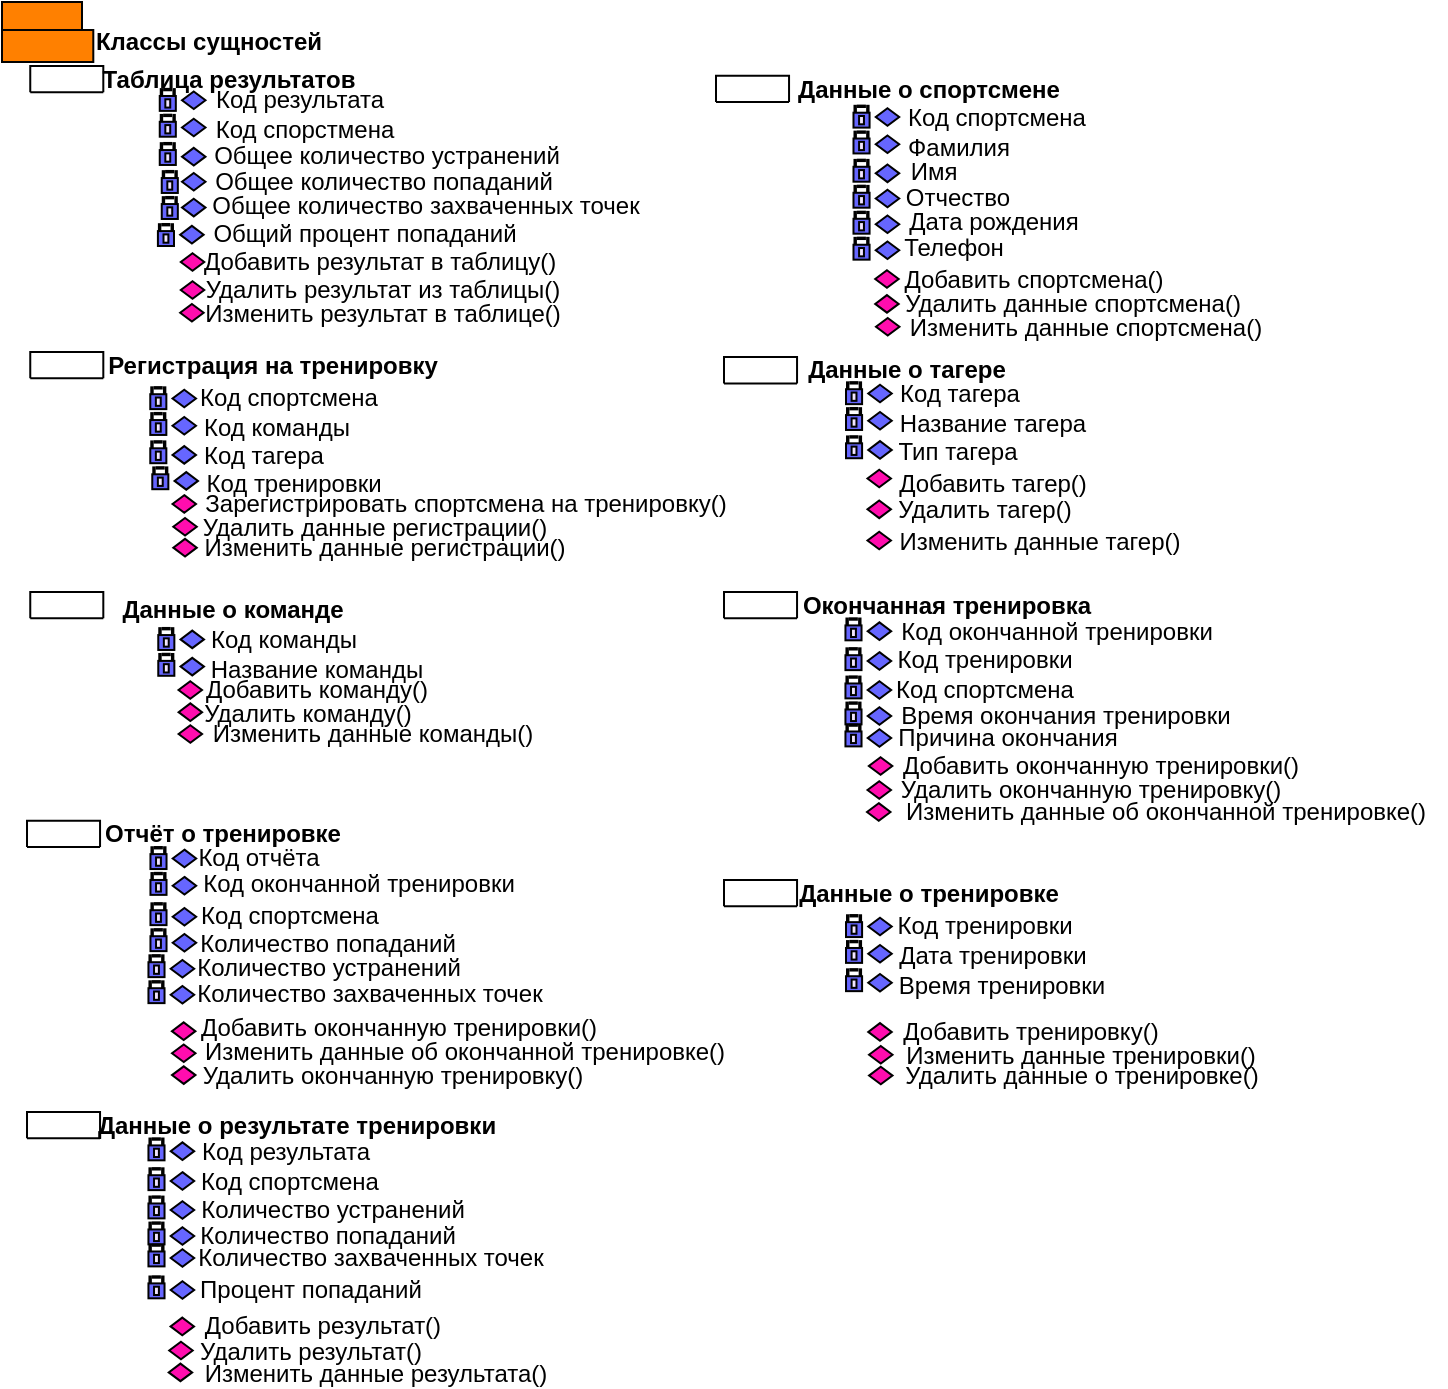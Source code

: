 <mxfile version="22.1.3" type="device">
  <diagram name="Страница — 1" id="du13KvHwxFnmX8syYrDg">
    <mxGraphModel dx="832" dy="485" grid="1" gridSize="10" guides="1" tooltips="1" connect="1" arrows="1" fold="1" page="1" pageScale="1" pageWidth="827" pageHeight="1169" math="0" shadow="0">
      <root>
        <mxCell id="0" />
        <mxCell id="1" parent="0" />
        <mxCell id="t_lvQAXSrkz3zCLCbLV4-18" value="" style="group;" parent="1" vertex="1" connectable="0">
          <mxGeometry x="332.913" y="1119.445" width="513.087" height="374.975" as="geometry" />
        </mxCell>
        <mxCell id="S_zDVJNGA_CVLj7sEiY8-103" value="" style="group" parent="t_lvQAXSrkz3zCLCbLV4-18" vertex="1" connectable="0">
          <mxGeometry x="-83.913" y="-80.445" width="597" height="455.42" as="geometry" />
        </mxCell>
        <mxCell id="S_zDVJNGA_CVLj7sEiY8-1" value="" style="shape=folder;fontStyle=1;spacingTop=10;tabWidth=40;tabHeight=14;tabPosition=left;html=1;whiteSpace=wrap;fillColor=#FF8000;strokeColor=#030201;" parent="S_zDVJNGA_CVLj7sEiY8-103" vertex="1">
          <mxGeometry y="-14" width="45.65" height="30" as="geometry" />
        </mxCell>
        <mxCell id="S_zDVJNGA_CVLj7sEiY8-2" value="Классы сущностей" style="text;align=center;fontStyle=1;verticalAlign=middle;spacingLeft=3;spacingRight=3;strokeColor=none;rotatable=0;points=[[0,0.5],[1,0.5]];portConstraint=eastwest;html=1;" parent="S_zDVJNGA_CVLj7sEiY8-103" vertex="1">
          <mxGeometry x="66.784" y="2.394" width="73.043" height="8.16" as="geometry" />
        </mxCell>
        <mxCell id="S_zDVJNGA_CVLj7sEiY8-7" value="" style="swimlane;fontStyle=0;childLayout=stackLayout;horizontal=1;startSize=30;fillColor=none;horizontalStack=0;resizeParent=1;resizeParentMax=0;resizeLast=0;collapsible=1;marginBottom=0;html=1;" parent="S_zDVJNGA_CVLj7sEiY8-103" vertex="1">
          <mxGeometry x="14.132" y="18.002" width="36.522" height="13.182" as="geometry" />
        </mxCell>
        <mxCell id="S_zDVJNGA_CVLj7sEiY8-11" value="Таблица результатов" style="text;align=center;fontStyle=1;verticalAlign=middle;spacingLeft=3;spacingRight=3;strokeColor=none;rotatable=0;points=[[0,0.5],[1,0.5]];portConstraint=eastwest;html=1;" parent="S_zDVJNGA_CVLj7sEiY8-103" vertex="1">
          <mxGeometry x="76.954" y="20.513" width="73.043" height="8.16" as="geometry" />
        </mxCell>
        <mxCell id="S_zDVJNGA_CVLj7sEiY8-33" value="" style="group" parent="S_zDVJNGA_CVLj7sEiY8-103" vertex="1" connectable="0">
          <mxGeometry x="63.913" y="30.445" width="515.567" height="122.935" as="geometry" />
        </mxCell>
        <mxCell id="S_zDVJNGA_CVLj7sEiY8-22" value="" style="rhombus;whiteSpace=wrap;html=1;fillColor=#6666FF;" parent="S_zDVJNGA_CVLj7sEiY8-33" vertex="1">
          <mxGeometry x="26.09" y="0.31" width="11.74" height="8.79" as="geometry" />
        </mxCell>
        <mxCell id="S_zDVJNGA_CVLj7sEiY8-23" value="Код результата" style="text;html=1;strokeColor=none;fillColor=none;align=center;verticalAlign=middle;whiteSpace=wrap;rounded=0;" parent="S_zDVJNGA_CVLj7sEiY8-33" vertex="1">
          <mxGeometry x="40.09" y="-0.07" width="90" height="10" as="geometry" />
        </mxCell>
        <mxCell id="S_zDVJNGA_CVLj7sEiY8-25" value="Код спорстмена" style="text;html=1;strokeColor=none;fillColor=none;align=center;verticalAlign=middle;whiteSpace=wrap;rounded=0;" parent="S_zDVJNGA_CVLj7sEiY8-33" vertex="1">
          <mxGeometry x="36" y="15.06" width="102.92" height="9.42" as="geometry" />
        </mxCell>
        <mxCell id="S_zDVJNGA_CVLj7sEiY8-28" value="Общее количество устранений" style="text;html=1;strokeColor=none;fillColor=none;align=center;verticalAlign=middle;whiteSpace=wrap;rounded=0;" parent="S_zDVJNGA_CVLj7sEiY8-33" vertex="1">
          <mxGeometry x="32.2" y="27.62" width="193" height="9.42" as="geometry" />
        </mxCell>
        <mxCell id="S_zDVJNGA_CVLj7sEiY8-30" value="Общее количество захваченных точек" style="text;html=1;strokeColor=none;fillColor=none;align=center;verticalAlign=middle;whiteSpace=wrap;rounded=0;" parent="S_zDVJNGA_CVLj7sEiY8-33" vertex="1">
          <mxGeometry x="36.3" y="52.96" width="223.7" height="9.42" as="geometry" />
        </mxCell>
        <mxCell id="S_zDVJNGA_CVLj7sEiY8-32" value="Общее количество попаданий" style="text;html=1;strokeColor=none;fillColor=none;align=center;verticalAlign=middle;whiteSpace=wrap;rounded=0;" parent="S_zDVJNGA_CVLj7sEiY8-33" vertex="1">
          <mxGeometry x="37.3" y="40.41" width="179.7" height="9.42" as="geometry" />
        </mxCell>
        <mxCell id="S_zDVJNGA_CVLj7sEiY8-111" value="" style="rhombus;whiteSpace=wrap;html=1;fillColor=#6666FF;" parent="S_zDVJNGA_CVLj7sEiY8-33" vertex="1">
          <mxGeometry x="26.09" y="13.93" width="11.74" height="8.79" as="geometry" />
        </mxCell>
        <mxCell id="S_zDVJNGA_CVLj7sEiY8-113" value="" style="rhombus;whiteSpace=wrap;html=1;fillColor=#6666FF;" parent="S_zDVJNGA_CVLj7sEiY8-33" vertex="1">
          <mxGeometry x="26.09" y="28.48" width="11.74" height="8.79" as="geometry" />
        </mxCell>
        <mxCell id="S_zDVJNGA_CVLj7sEiY8-114" value="" style="rhombus;whiteSpace=wrap;html=1;fillColor=#6666FF;" parent="S_zDVJNGA_CVLj7sEiY8-33" vertex="1">
          <mxGeometry x="26.09" y="41.04" width="11.74" height="8.79" as="geometry" />
        </mxCell>
        <mxCell id="S_zDVJNGA_CVLj7sEiY8-116" value="" style="rhombus;whiteSpace=wrap;html=1;fillColor=#6666FF;" parent="S_zDVJNGA_CVLj7sEiY8-33" vertex="1">
          <mxGeometry x="26.09" y="53.96" width="11.74" height="8.79" as="geometry" />
        </mxCell>
        <mxCell id="t_lvQAXSrkz3zCLCbLV4-7" value="" style="group;" parent="S_zDVJNGA_CVLj7sEiY8-33" vertex="1" connectable="0">
          <mxGeometry x="14.96" y="-0.98" width="8.04" height="10.98" as="geometry" />
        </mxCell>
        <mxCell id="t_lvQAXSrkz3zCLCbLV4-3" value="" style="rounded=0;whiteSpace=wrap;html=1;fillColor=#6666FF;" parent="t_lvQAXSrkz3zCLCbLV4-7" vertex="1">
          <mxGeometry x="0.502" y="0.081" width="0.703" height="3.726" as="geometry" />
        </mxCell>
        <mxCell id="t_lvQAXSrkz3zCLCbLV4-6" value="" style="rounded=0;whiteSpace=wrap;html=1;fillColor=#6666FF;" parent="t_lvQAXSrkz3zCLCbLV4-7" vertex="1">
          <mxGeometry x="6.834" y="0.081" width="0.703" height="3.726" as="geometry" />
        </mxCell>
        <mxCell id="0nJhWSmirSvb-6CgksDJ-2" value="" style="whiteSpace=wrap;html=1;fillColor=#6666FF;" parent="t_lvQAXSrkz3zCLCbLV4-7" vertex="1">
          <mxGeometry y="3.527" width="8.04" height="7.453" as="geometry" />
        </mxCell>
        <mxCell id="0nJhWSmirSvb-6CgksDJ-3" value="" style="whiteSpace=wrap;html=1;gradientColor=#E5CCFF;gradientDirection=east;" parent="t_lvQAXSrkz3zCLCbLV4-7" vertex="1">
          <mxGeometry x="2.802" y="5.181" width="2.437" height="4.146" as="geometry" />
        </mxCell>
        <mxCell id="t_lvQAXSrkz3zCLCbLV4-4" value="" style="rounded=0;whiteSpace=wrap;html=1;rotation=90;fillColor=#6666FF;" parent="t_lvQAXSrkz3zCLCbLV4-7" vertex="1">
          <mxGeometry x="3.602" y="-1.45" width="0.704" height="3.544" as="geometry" />
        </mxCell>
        <mxCell id="t_lvQAXSrkz3zCLCbLV4-26" value="" style="group;" parent="S_zDVJNGA_CVLj7sEiY8-33" vertex="1" connectable="0">
          <mxGeometry x="14.96" y="11.93" width="8.04" height="10.98" as="geometry" />
        </mxCell>
        <mxCell id="t_lvQAXSrkz3zCLCbLV4-27" value="" style="rounded=0;whiteSpace=wrap;html=1;fillColor=#6666FF;" parent="t_lvQAXSrkz3zCLCbLV4-26" vertex="1">
          <mxGeometry x="0.502" y="0.081" width="0.703" height="3.726" as="geometry" />
        </mxCell>
        <mxCell id="t_lvQAXSrkz3zCLCbLV4-28" value="" style="rounded=0;whiteSpace=wrap;html=1;fillColor=#6666FF;" parent="t_lvQAXSrkz3zCLCbLV4-26" vertex="1">
          <mxGeometry x="6.834" y="0.081" width="0.703" height="3.726" as="geometry" />
        </mxCell>
        <mxCell id="t_lvQAXSrkz3zCLCbLV4-29" value="" style="whiteSpace=wrap;html=1;fillColor=#6666FF;" parent="t_lvQAXSrkz3zCLCbLV4-26" vertex="1">
          <mxGeometry y="3.527" width="8.04" height="7.453" as="geometry" />
        </mxCell>
        <mxCell id="t_lvQAXSrkz3zCLCbLV4-30" value="" style="whiteSpace=wrap;html=1;gradientColor=#E5CCFF;gradientDirection=east;" parent="t_lvQAXSrkz3zCLCbLV4-26" vertex="1">
          <mxGeometry x="2.802" y="5.181" width="2.437" height="4.146" as="geometry" />
        </mxCell>
        <mxCell id="t_lvQAXSrkz3zCLCbLV4-31" value="" style="rounded=0;whiteSpace=wrap;html=1;rotation=90;fillColor=#6666FF;" parent="t_lvQAXSrkz3zCLCbLV4-26" vertex="1">
          <mxGeometry x="3.602" y="-1.45" width="0.704" height="3.544" as="geometry" />
        </mxCell>
        <mxCell id="t_lvQAXSrkz3zCLCbLV4-32" value="" style="group;" parent="S_zDVJNGA_CVLj7sEiY8-33" vertex="1" connectable="0">
          <mxGeometry x="14.96" y="26.06" width="8.04" height="10.98" as="geometry" />
        </mxCell>
        <mxCell id="t_lvQAXSrkz3zCLCbLV4-33" value="" style="rounded=0;whiteSpace=wrap;html=1;fillColor=#6666FF;" parent="t_lvQAXSrkz3zCLCbLV4-32" vertex="1">
          <mxGeometry x="0.502" y="0.081" width="0.703" height="3.726" as="geometry" />
        </mxCell>
        <mxCell id="t_lvQAXSrkz3zCLCbLV4-34" value="" style="rounded=0;whiteSpace=wrap;html=1;fillColor=#6666FF;" parent="t_lvQAXSrkz3zCLCbLV4-32" vertex="1">
          <mxGeometry x="6.834" y="0.081" width="0.703" height="3.726" as="geometry" />
        </mxCell>
        <mxCell id="t_lvQAXSrkz3zCLCbLV4-35" value="" style="whiteSpace=wrap;html=1;fillColor=#6666FF;" parent="t_lvQAXSrkz3zCLCbLV4-32" vertex="1">
          <mxGeometry y="3.527" width="8.04" height="7.453" as="geometry" />
        </mxCell>
        <mxCell id="t_lvQAXSrkz3zCLCbLV4-36" value="" style="whiteSpace=wrap;html=1;gradientColor=#E5CCFF;gradientDirection=east;" parent="t_lvQAXSrkz3zCLCbLV4-32" vertex="1">
          <mxGeometry x="2.802" y="5.181" width="2.437" height="4.146" as="geometry" />
        </mxCell>
        <mxCell id="t_lvQAXSrkz3zCLCbLV4-37" value="" style="rounded=0;whiteSpace=wrap;html=1;rotation=90;fillColor=#6666FF;" parent="t_lvQAXSrkz3zCLCbLV4-32" vertex="1">
          <mxGeometry x="3.602" y="-1.45" width="0.704" height="3.544" as="geometry" />
        </mxCell>
        <mxCell id="S_zDVJNGA_CVLj7sEiY8-26" value="" style="group" parent="S_zDVJNGA_CVLj7sEiY8-33" vertex="1" connectable="0">
          <mxGeometry x="293.089" y="-7.596" width="136.957" height="13.182" as="geometry" />
        </mxCell>
        <mxCell id="S_zDVJNGA_CVLj7sEiY8-12" value="" style="swimlane;fontStyle=0;childLayout=stackLayout;horizontal=1;startSize=30;fillColor=none;horizontalStack=0;resizeParent=1;resizeParentMax=0;resizeLast=0;collapsible=1;marginBottom=0;html=1;" parent="S_zDVJNGA_CVLj7sEiY8-26" vertex="1">
          <mxGeometry width="36.522" height="13.182" as="geometry" />
        </mxCell>
        <mxCell id="S_zDVJNGA_CVLj7sEiY8-47" value="Добавить спортсмена()" style="text;html=1;strokeColor=none;fillColor=none;align=center;verticalAlign=middle;whiteSpace=wrap;rounded=0;" parent="S_zDVJNGA_CVLj7sEiY8-33" vertex="1">
          <mxGeometry x="380.287" y="89.675" width="144.4" height="9.42" as="geometry" />
        </mxCell>
        <mxCell id="S_zDVJNGA_CVLj7sEiY8-124" value="" style="rhombus;whiteSpace=wrap;html=1;fillColor=#FF0DAE;" parent="S_zDVJNGA_CVLj7sEiY8-33" vertex="1">
          <mxGeometry x="372.69" y="89.68" width="11.74" height="8.79" as="geometry" />
        </mxCell>
        <mxCell id="S_zDVJNGA_CVLj7sEiY8-13" value="Данные о спортсмене" style="text;align=center;fontStyle=1;verticalAlign=middle;spacingLeft=3;spacingRight=3;strokeColor=none;rotatable=0;points=[[0,0.5],[1,0.5]];portConstraint=eastwest;html=1;" parent="S_zDVJNGA_CVLj7sEiY8-33" vertex="1">
          <mxGeometry x="362.572" y="-4.325" width="73.043" height="8.16" as="geometry" />
        </mxCell>
        <mxCell id="t_lvQAXSrkz3zCLCbLV4-55" value="" style="rhombus;whiteSpace=wrap;html=1;fillColor=#6666FF;" parent="S_zDVJNGA_CVLj7sEiY8-33" vertex="1">
          <mxGeometry x="372.96" y="8.67" width="11.74" height="8.79" as="geometry" />
        </mxCell>
        <mxCell id="t_lvQAXSrkz3zCLCbLV4-56" value="Код спортсмена" style="text;html=1;strokeColor=none;fillColor=none;align=center;verticalAlign=middle;whiteSpace=wrap;rounded=0;" parent="S_zDVJNGA_CVLj7sEiY8-33" vertex="1">
          <mxGeometry x="383.567" y="8.285" width="101" height="10" as="geometry" />
        </mxCell>
        <mxCell id="t_lvQAXSrkz3zCLCbLV4-57" value="Фамилия" style="text;html=1;strokeColor=none;fillColor=none;align=center;verticalAlign=middle;whiteSpace=wrap;rounded=0;" parent="S_zDVJNGA_CVLj7sEiY8-33" vertex="1">
          <mxGeometry x="379.867" y="23.415" width="68.7" height="9.42" as="geometry" />
        </mxCell>
        <mxCell id="t_lvQAXSrkz3zCLCbLV4-58" value="Имя" style="text;html=1;strokeColor=none;fillColor=none;align=center;verticalAlign=middle;whiteSpace=wrap;rounded=0;" parent="S_zDVJNGA_CVLj7sEiY8-33" vertex="1">
          <mxGeometry x="382.867" y="35.835" width="37.7" height="9.42" as="geometry" />
        </mxCell>
        <mxCell id="t_lvQAXSrkz3zCLCbLV4-59" value="Дата рождения" style="text;html=1;strokeColor=none;fillColor=none;align=center;verticalAlign=middle;whiteSpace=wrap;rounded=0;" parent="S_zDVJNGA_CVLj7sEiY8-33" vertex="1">
          <mxGeometry x="383.167" y="61.315" width="98.4" height="9.42" as="geometry" />
        </mxCell>
        <mxCell id="t_lvQAXSrkz3zCLCbLV4-60" value="Отчество" style="text;html=1;strokeColor=none;fillColor=none;align=center;verticalAlign=middle;whiteSpace=wrap;rounded=0;" parent="S_zDVJNGA_CVLj7sEiY8-33" vertex="1">
          <mxGeometry x="387.167" y="48.765" width="54.4" height="9.42" as="geometry" />
        </mxCell>
        <mxCell id="t_lvQAXSrkz3zCLCbLV4-61" value="" style="rhombus;whiteSpace=wrap;html=1;fillColor=#6666FF;" parent="S_zDVJNGA_CVLj7sEiY8-33" vertex="1">
          <mxGeometry x="372.96" y="22.29" width="11.74" height="8.79" as="geometry" />
        </mxCell>
        <mxCell id="t_lvQAXSrkz3zCLCbLV4-62" value="" style="rhombus;whiteSpace=wrap;html=1;fillColor=#6666FF;" parent="S_zDVJNGA_CVLj7sEiY8-33" vertex="1">
          <mxGeometry x="372.96" y="36.84" width="11.74" height="8.79" as="geometry" />
        </mxCell>
        <mxCell id="t_lvQAXSrkz3zCLCbLV4-63" value="" style="rhombus;whiteSpace=wrap;html=1;fillColor=#6666FF;" parent="S_zDVJNGA_CVLj7sEiY8-33" vertex="1">
          <mxGeometry x="372.96" y="49.4" width="11.74" height="8.79" as="geometry" />
        </mxCell>
        <mxCell id="t_lvQAXSrkz3zCLCbLV4-64" value="" style="rhombus;whiteSpace=wrap;html=1;fillColor=#6666FF;" parent="S_zDVJNGA_CVLj7sEiY8-33" vertex="1">
          <mxGeometry x="372.96" y="62.32" width="11.74" height="8.79" as="geometry" />
        </mxCell>
        <mxCell id="t_lvQAXSrkz3zCLCbLV4-65" value="" style="group;" parent="S_zDVJNGA_CVLj7sEiY8-33" vertex="1" connectable="0">
          <mxGeometry x="361.83" y="7.38" width="8.04" height="10.98" as="geometry" />
        </mxCell>
        <mxCell id="t_lvQAXSrkz3zCLCbLV4-66" value="" style="rounded=0;whiteSpace=wrap;html=1;fillColor=#6666FF;" parent="t_lvQAXSrkz3zCLCbLV4-65" vertex="1">
          <mxGeometry x="0.502" y="0.081" width="0.703" height="3.726" as="geometry" />
        </mxCell>
        <mxCell id="t_lvQAXSrkz3zCLCbLV4-67" value="" style="rounded=0;whiteSpace=wrap;html=1;fillColor=#6666FF;" parent="t_lvQAXSrkz3zCLCbLV4-65" vertex="1">
          <mxGeometry x="6.834" y="0.081" width="0.703" height="3.726" as="geometry" />
        </mxCell>
        <mxCell id="t_lvQAXSrkz3zCLCbLV4-68" value="" style="whiteSpace=wrap;html=1;fillColor=#6666FF;" parent="t_lvQAXSrkz3zCLCbLV4-65" vertex="1">
          <mxGeometry y="3.527" width="8.04" height="7.453" as="geometry" />
        </mxCell>
        <mxCell id="t_lvQAXSrkz3zCLCbLV4-69" value="" style="whiteSpace=wrap;html=1;gradientColor=#E5CCFF;gradientDirection=east;" parent="t_lvQAXSrkz3zCLCbLV4-65" vertex="1">
          <mxGeometry x="2.802" y="5.181" width="2.437" height="4.146" as="geometry" />
        </mxCell>
        <mxCell id="t_lvQAXSrkz3zCLCbLV4-70" value="" style="rounded=0;whiteSpace=wrap;html=1;rotation=90;fillColor=#6666FF;" parent="t_lvQAXSrkz3zCLCbLV4-65" vertex="1">
          <mxGeometry x="3.602" y="-1.45" width="0.704" height="3.544" as="geometry" />
        </mxCell>
        <mxCell id="t_lvQAXSrkz3zCLCbLV4-71" value="" style="group;" parent="S_zDVJNGA_CVLj7sEiY8-33" vertex="1" connectable="0">
          <mxGeometry x="361.83" y="20.29" width="8.04" height="10.98" as="geometry" />
        </mxCell>
        <mxCell id="t_lvQAXSrkz3zCLCbLV4-72" value="" style="rounded=0;whiteSpace=wrap;html=1;fillColor=#6666FF;" parent="t_lvQAXSrkz3zCLCbLV4-71" vertex="1">
          <mxGeometry x="0.502" y="0.081" width="0.703" height="3.726" as="geometry" />
        </mxCell>
        <mxCell id="t_lvQAXSrkz3zCLCbLV4-73" value="" style="rounded=0;whiteSpace=wrap;html=1;fillColor=#6666FF;" parent="t_lvQAXSrkz3zCLCbLV4-71" vertex="1">
          <mxGeometry x="6.834" y="0.081" width="0.703" height="3.726" as="geometry" />
        </mxCell>
        <mxCell id="t_lvQAXSrkz3zCLCbLV4-74" value="" style="whiteSpace=wrap;html=1;fillColor=#6666FF;" parent="t_lvQAXSrkz3zCLCbLV4-71" vertex="1">
          <mxGeometry y="3.527" width="8.04" height="7.453" as="geometry" />
        </mxCell>
        <mxCell id="t_lvQAXSrkz3zCLCbLV4-75" value="" style="whiteSpace=wrap;html=1;gradientColor=#E5CCFF;gradientDirection=east;" parent="t_lvQAXSrkz3zCLCbLV4-71" vertex="1">
          <mxGeometry x="2.802" y="5.181" width="2.437" height="4.146" as="geometry" />
        </mxCell>
        <mxCell id="t_lvQAXSrkz3zCLCbLV4-76" value="" style="rounded=0;whiteSpace=wrap;html=1;rotation=90;fillColor=#6666FF;" parent="t_lvQAXSrkz3zCLCbLV4-71" vertex="1">
          <mxGeometry x="3.602" y="-1.45" width="0.704" height="3.544" as="geometry" />
        </mxCell>
        <mxCell id="t_lvQAXSrkz3zCLCbLV4-77" value="" style="group;" parent="S_zDVJNGA_CVLj7sEiY8-33" vertex="1" connectable="0">
          <mxGeometry x="361.83" y="34.42" width="8.04" height="10.98" as="geometry" />
        </mxCell>
        <mxCell id="t_lvQAXSrkz3zCLCbLV4-78" value="" style="rounded=0;whiteSpace=wrap;html=1;fillColor=#6666FF;" parent="t_lvQAXSrkz3zCLCbLV4-77" vertex="1">
          <mxGeometry x="0.502" y="0.081" width="0.703" height="3.726" as="geometry" />
        </mxCell>
        <mxCell id="t_lvQAXSrkz3zCLCbLV4-79" value="" style="rounded=0;whiteSpace=wrap;html=1;fillColor=#6666FF;" parent="t_lvQAXSrkz3zCLCbLV4-77" vertex="1">
          <mxGeometry x="6.834" y="0.081" width="0.703" height="3.726" as="geometry" />
        </mxCell>
        <mxCell id="t_lvQAXSrkz3zCLCbLV4-80" value="" style="whiteSpace=wrap;html=1;fillColor=#6666FF;" parent="t_lvQAXSrkz3zCLCbLV4-77" vertex="1">
          <mxGeometry y="3.527" width="8.04" height="7.453" as="geometry" />
        </mxCell>
        <mxCell id="t_lvQAXSrkz3zCLCbLV4-81" value="" style="whiteSpace=wrap;html=1;gradientColor=#E5CCFF;gradientDirection=east;" parent="t_lvQAXSrkz3zCLCbLV4-77" vertex="1">
          <mxGeometry x="2.802" y="5.181" width="2.437" height="4.146" as="geometry" />
        </mxCell>
        <mxCell id="t_lvQAXSrkz3zCLCbLV4-82" value="" style="rounded=0;whiteSpace=wrap;html=1;rotation=90;fillColor=#6666FF;" parent="t_lvQAXSrkz3zCLCbLV4-77" vertex="1">
          <mxGeometry x="3.602" y="-1.45" width="0.704" height="3.544" as="geometry" />
        </mxCell>
        <mxCell id="t_lvQAXSrkz3zCLCbLV4-83" value="" style="group;" parent="S_zDVJNGA_CVLj7sEiY8-33" vertex="1" connectable="0">
          <mxGeometry x="361.83" y="47.42" width="8.04" height="10.98" as="geometry" />
        </mxCell>
        <mxCell id="t_lvQAXSrkz3zCLCbLV4-84" value="" style="rounded=0;whiteSpace=wrap;html=1;fillColor=#6666FF;" parent="t_lvQAXSrkz3zCLCbLV4-83" vertex="1">
          <mxGeometry x="0.502" y="0.081" width="0.703" height="3.726" as="geometry" />
        </mxCell>
        <mxCell id="t_lvQAXSrkz3zCLCbLV4-85" value="" style="rounded=0;whiteSpace=wrap;html=1;fillColor=#6666FF;" parent="t_lvQAXSrkz3zCLCbLV4-83" vertex="1">
          <mxGeometry x="6.834" y="0.081" width="0.703" height="3.726" as="geometry" />
        </mxCell>
        <mxCell id="t_lvQAXSrkz3zCLCbLV4-86" value="" style="whiteSpace=wrap;html=1;fillColor=#6666FF;" parent="t_lvQAXSrkz3zCLCbLV4-83" vertex="1">
          <mxGeometry y="3.527" width="8.04" height="7.453" as="geometry" />
        </mxCell>
        <mxCell id="t_lvQAXSrkz3zCLCbLV4-87" value="" style="whiteSpace=wrap;html=1;gradientColor=#E5CCFF;gradientDirection=east;" parent="t_lvQAXSrkz3zCLCbLV4-83" vertex="1">
          <mxGeometry x="2.802" y="5.181" width="2.437" height="4.146" as="geometry" />
        </mxCell>
        <mxCell id="t_lvQAXSrkz3zCLCbLV4-88" value="" style="rounded=0;whiteSpace=wrap;html=1;rotation=90;fillColor=#6666FF;" parent="t_lvQAXSrkz3zCLCbLV4-83" vertex="1">
          <mxGeometry x="3.602" y="-1.45" width="0.704" height="3.544" as="geometry" />
        </mxCell>
        <mxCell id="t_lvQAXSrkz3zCLCbLV4-89" value="" style="group;" parent="S_zDVJNGA_CVLj7sEiY8-33" vertex="1" connectable="0">
          <mxGeometry x="361.83" y="60.42" width="8.04" height="10.98" as="geometry" />
        </mxCell>
        <mxCell id="t_lvQAXSrkz3zCLCbLV4-90" value="" style="rounded=0;whiteSpace=wrap;html=1;fillColor=#6666FF;" parent="t_lvQAXSrkz3zCLCbLV4-89" vertex="1">
          <mxGeometry x="0.502" y="0.081" width="0.703" height="3.726" as="geometry" />
        </mxCell>
        <mxCell id="t_lvQAXSrkz3zCLCbLV4-91" value="" style="rounded=0;whiteSpace=wrap;html=1;fillColor=#6666FF;" parent="t_lvQAXSrkz3zCLCbLV4-89" vertex="1">
          <mxGeometry x="6.834" y="0.081" width="0.703" height="3.726" as="geometry" />
        </mxCell>
        <mxCell id="t_lvQAXSrkz3zCLCbLV4-92" value="" style="whiteSpace=wrap;html=1;fillColor=#6666FF;" parent="t_lvQAXSrkz3zCLCbLV4-89" vertex="1">
          <mxGeometry y="3.527" width="8.04" height="7.453" as="geometry" />
        </mxCell>
        <mxCell id="t_lvQAXSrkz3zCLCbLV4-93" value="" style="whiteSpace=wrap;html=1;gradientColor=#E5CCFF;gradientDirection=east;" parent="t_lvQAXSrkz3zCLCbLV4-89" vertex="1">
          <mxGeometry x="2.802" y="5.181" width="2.437" height="4.146" as="geometry" />
        </mxCell>
        <mxCell id="t_lvQAXSrkz3zCLCbLV4-94" value="" style="rounded=0;whiteSpace=wrap;html=1;rotation=90;fillColor=#6666FF;" parent="t_lvQAXSrkz3zCLCbLV4-89" vertex="1">
          <mxGeometry x="3.602" y="-1.45" width="0.704" height="3.544" as="geometry" />
        </mxCell>
        <mxCell id="t_lvQAXSrkz3zCLCbLV4-97" value="Удалить данные спортсмена()" style="text;html=1;strokeColor=none;fillColor=none;align=center;verticalAlign=middle;whiteSpace=wrap;rounded=0;" parent="S_zDVJNGA_CVLj7sEiY8-33" vertex="1">
          <mxGeometry x="373.487" y="102.095" width="197.4" height="9.42" as="geometry" />
        </mxCell>
        <mxCell id="t_lvQAXSrkz3zCLCbLV4-98" value="" style="rhombus;whiteSpace=wrap;html=1;fillColor=#FF0DAE;" parent="S_zDVJNGA_CVLj7sEiY8-33" vertex="1">
          <mxGeometry x="372.69" y="102.1" width="11.74" height="8.79" as="geometry" />
        </mxCell>
        <mxCell id="t_lvQAXSrkz3zCLCbLV4-100" value="Изменить данные спортсмена()" style="text;html=1;strokeColor=none;fillColor=none;align=center;verticalAlign=middle;whiteSpace=wrap;rounded=0;" parent="S_zDVJNGA_CVLj7sEiY8-33" vertex="1">
          <mxGeometry x="383.677" y="113.515" width="187.89" height="9.42" as="geometry" />
        </mxCell>
        <mxCell id="t_lvQAXSrkz3zCLCbLV4-101" value="" style="rhombus;whiteSpace=wrap;html=1;fillColor=#FF0DAE;" parent="S_zDVJNGA_CVLj7sEiY8-33" vertex="1">
          <mxGeometry x="373.08" y="113.52" width="11.74" height="8.79" as="geometry" />
        </mxCell>
        <mxCell id="j7ahaPnIbGIRaOLvSZIf-9" value="Телефон" style="text;html=1;strokeColor=none;fillColor=none;align=center;verticalAlign=middle;whiteSpace=wrap;rounded=0;" vertex="1" parent="S_zDVJNGA_CVLj7sEiY8-33">
          <mxGeometry x="383.167" y="74.295" width="58.4" height="9.42" as="geometry" />
        </mxCell>
        <mxCell id="j7ahaPnIbGIRaOLvSZIf-10" value="" style="rhombus;whiteSpace=wrap;html=1;fillColor=#6666FF;" vertex="1" parent="S_zDVJNGA_CVLj7sEiY8-33">
          <mxGeometry x="372.96" y="75.3" width="11.74" height="8.79" as="geometry" />
        </mxCell>
        <mxCell id="j7ahaPnIbGIRaOLvSZIf-11" value="" style="group;" vertex="1" connectable="0" parent="S_zDVJNGA_CVLj7sEiY8-33">
          <mxGeometry x="361.83" y="73.4" width="8.04" height="10.98" as="geometry" />
        </mxCell>
        <mxCell id="j7ahaPnIbGIRaOLvSZIf-12" value="" style="rounded=0;whiteSpace=wrap;html=1;fillColor=#6666FF;" vertex="1" parent="j7ahaPnIbGIRaOLvSZIf-11">
          <mxGeometry x="0.502" y="0.081" width="0.703" height="3.726" as="geometry" />
        </mxCell>
        <mxCell id="j7ahaPnIbGIRaOLvSZIf-13" value="" style="rounded=0;whiteSpace=wrap;html=1;fillColor=#6666FF;" vertex="1" parent="j7ahaPnIbGIRaOLvSZIf-11">
          <mxGeometry x="6.834" y="0.081" width="0.703" height="3.726" as="geometry" />
        </mxCell>
        <mxCell id="j7ahaPnIbGIRaOLvSZIf-14" value="" style="whiteSpace=wrap;html=1;fillColor=#6666FF;" vertex="1" parent="j7ahaPnIbGIRaOLvSZIf-11">
          <mxGeometry y="3.527" width="8.04" height="7.453" as="geometry" />
        </mxCell>
        <mxCell id="j7ahaPnIbGIRaOLvSZIf-15" value="" style="whiteSpace=wrap;html=1;gradientColor=#E5CCFF;gradientDirection=east;" vertex="1" parent="j7ahaPnIbGIRaOLvSZIf-11">
          <mxGeometry x="2.802" y="5.181" width="2.437" height="4.146" as="geometry" />
        </mxCell>
        <mxCell id="j7ahaPnIbGIRaOLvSZIf-16" value="" style="rounded=0;whiteSpace=wrap;html=1;rotation=90;fillColor=#6666FF;" vertex="1" parent="j7ahaPnIbGIRaOLvSZIf-11">
          <mxGeometry x="3.602" y="-1.45" width="0.704" height="3.544" as="geometry" />
        </mxCell>
        <mxCell id="S_zDVJNGA_CVLj7sEiY8-36" value="Добавить результат в таблицу()" style="text;html=1;strokeColor=none;fillColor=none;align=center;verticalAlign=middle;whiteSpace=wrap;rounded=0;" parent="S_zDVJNGA_CVLj7sEiY8-103" vertex="1">
          <mxGeometry x="97.69" y="111" width="182.31" height="9.42" as="geometry" />
        </mxCell>
        <mxCell id="S_zDVJNGA_CVLj7sEiY8-117" value="" style="rhombus;whiteSpace=wrap;html=1;fillColor=#FF0DAE;" parent="S_zDVJNGA_CVLj7sEiY8-103" vertex="1">
          <mxGeometry x="89.393" y="111.625" width="11.74" height="8.79" as="geometry" />
        </mxCell>
        <mxCell id="t_lvQAXSrkz3zCLCbLV4-53" value="" style="rhombus;whiteSpace=wrap;html=1;fillColor=#FF0DAE;" parent="S_zDVJNGA_CVLj7sEiY8-103" vertex="1">
          <mxGeometry x="89.083" y="137.005" width="11.74" height="8.79" as="geometry" />
        </mxCell>
        <mxCell id="t_lvQAXSrkz3zCLCbLV4-51" value="Удалить результат из таблицы()" style="text;html=1;strokeColor=none;fillColor=none;align=center;verticalAlign=middle;whiteSpace=wrap;rounded=0;" parent="S_zDVJNGA_CVLj7sEiY8-103" vertex="1">
          <mxGeometry x="92" y="124.99" width="197.31" height="9.42" as="geometry" />
        </mxCell>
        <mxCell id="t_lvQAXSrkz3zCLCbLV4-52" value="" style="rhombus;whiteSpace=wrap;html=1;fillColor=#FF0DAE;" parent="S_zDVJNGA_CVLj7sEiY8-103" vertex="1">
          <mxGeometry x="89.393" y="125.625" width="11.74" height="8.79" as="geometry" />
        </mxCell>
        <mxCell id="t_lvQAXSrkz3zCLCbLV4-54" value="Изменить результат в таблице()" style="text;html=1;strokeColor=none;fillColor=none;align=center;verticalAlign=middle;whiteSpace=wrap;rounded=0;" parent="S_zDVJNGA_CVLj7sEiY8-103" vertex="1">
          <mxGeometry x="96" y="137" width="189.31" height="9.42" as="geometry" />
        </mxCell>
        <mxCell id="j7ahaPnIbGIRaOLvSZIf-1" value="Общий процент попаданий" style="text;html=1;strokeColor=none;fillColor=none;align=center;verticalAlign=middle;whiteSpace=wrap;rounded=0;" vertex="1" parent="S_zDVJNGA_CVLj7sEiY8-103">
          <mxGeometry x="101.13" y="97.29" width="160.71" height="9.42" as="geometry" />
        </mxCell>
        <mxCell id="j7ahaPnIbGIRaOLvSZIf-2" value="" style="rhombus;whiteSpace=wrap;html=1;fillColor=#6666FF;" vertex="1" parent="S_zDVJNGA_CVLj7sEiY8-103">
          <mxGeometry x="89.083" y="97.925" width="11.74" height="8.79" as="geometry" />
        </mxCell>
        <mxCell id="j7ahaPnIbGIRaOLvSZIf-3" value="" style="group;" vertex="1" connectable="0" parent="S_zDVJNGA_CVLj7sEiY8-103">
          <mxGeometry x="77.953" y="97.025" width="8.04" height="10.98" as="geometry" />
        </mxCell>
        <mxCell id="j7ahaPnIbGIRaOLvSZIf-4" value="" style="rounded=0;whiteSpace=wrap;html=1;fillColor=#6666FF;" vertex="1" parent="j7ahaPnIbGIRaOLvSZIf-3">
          <mxGeometry x="0.502" y="0.081" width="0.703" height="3.726" as="geometry" />
        </mxCell>
        <mxCell id="j7ahaPnIbGIRaOLvSZIf-5" value="" style="rounded=0;whiteSpace=wrap;html=1;fillColor=#6666FF;" vertex="1" parent="j7ahaPnIbGIRaOLvSZIf-3">
          <mxGeometry x="6.834" y="0.081" width="0.703" height="3.726" as="geometry" />
        </mxCell>
        <mxCell id="j7ahaPnIbGIRaOLvSZIf-6" value="" style="whiteSpace=wrap;html=1;fillColor=#6666FF;" vertex="1" parent="j7ahaPnIbGIRaOLvSZIf-3">
          <mxGeometry y="3.527" width="8.04" height="7.453" as="geometry" />
        </mxCell>
        <mxCell id="j7ahaPnIbGIRaOLvSZIf-7" value="" style="whiteSpace=wrap;html=1;gradientColor=#E5CCFF;gradientDirection=east;" vertex="1" parent="j7ahaPnIbGIRaOLvSZIf-3">
          <mxGeometry x="2.802" y="5.181" width="2.437" height="4.146" as="geometry" />
        </mxCell>
        <mxCell id="j7ahaPnIbGIRaOLvSZIf-8" value="" style="rounded=0;whiteSpace=wrap;html=1;rotation=90;fillColor=#6666FF;" vertex="1" parent="j7ahaPnIbGIRaOLvSZIf-3">
          <mxGeometry x="3.602" y="-1.45" width="0.704" height="3.544" as="geometry" />
        </mxCell>
        <mxCell id="t_lvQAXSrkz3zCLCbLV4-174" value="" style="rhombus;whiteSpace=wrap;html=1;fillColor=#6666FF;" parent="S_zDVJNGA_CVLj7sEiY8-103" vertex="1">
          <mxGeometry x="85.263" y="179.875" width="11.74" height="8.79" as="geometry" />
        </mxCell>
        <mxCell id="t_lvQAXSrkz3zCLCbLV4-175" value="Код спортсмена" style="text;html=1;strokeColor=none;fillColor=none;align=center;verticalAlign=middle;whiteSpace=wrap;rounded=0;" parent="S_zDVJNGA_CVLj7sEiY8-103" vertex="1">
          <mxGeometry x="92.87" y="179.49" width="101" height="10" as="geometry" />
        </mxCell>
        <mxCell id="t_lvQAXSrkz3zCLCbLV4-176" value="Код команды" style="text;html=1;strokeColor=none;fillColor=none;align=center;verticalAlign=middle;whiteSpace=wrap;rounded=0;" parent="S_zDVJNGA_CVLj7sEiY8-103" vertex="1">
          <mxGeometry x="92.17" y="194.62" width="90.96" height="9.42" as="geometry" />
        </mxCell>
        <mxCell id="t_lvQAXSrkz3zCLCbLV4-177" value="Код тагера" style="text;html=1;strokeColor=none;fillColor=none;align=center;verticalAlign=middle;whiteSpace=wrap;rounded=0;" parent="S_zDVJNGA_CVLj7sEiY8-103" vertex="1">
          <mxGeometry x="96.38" y="208.04" width="69.96" height="9.42" as="geometry" />
        </mxCell>
        <mxCell id="t_lvQAXSrkz3zCLCbLV4-180" value="" style="rhombus;whiteSpace=wrap;html=1;fillColor=#6666FF;" parent="S_zDVJNGA_CVLj7sEiY8-103" vertex="1">
          <mxGeometry x="85.263" y="193.495" width="11.74" height="8.79" as="geometry" />
        </mxCell>
        <mxCell id="t_lvQAXSrkz3zCLCbLV4-181" value="" style="rhombus;whiteSpace=wrap;html=1;fillColor=#6666FF;" parent="S_zDVJNGA_CVLj7sEiY8-103" vertex="1">
          <mxGeometry x="85.263" y="208.045" width="11.74" height="8.79" as="geometry" />
        </mxCell>
        <mxCell id="t_lvQAXSrkz3zCLCbLV4-184" value="" style="group;" parent="S_zDVJNGA_CVLj7sEiY8-103" vertex="1" connectable="0">
          <mxGeometry x="74.133" y="178.585" width="8.04" height="10.98" as="geometry" />
        </mxCell>
        <mxCell id="t_lvQAXSrkz3zCLCbLV4-185" value="" style="rounded=0;whiteSpace=wrap;html=1;fillColor=#6666FF;" parent="t_lvQAXSrkz3zCLCbLV4-184" vertex="1">
          <mxGeometry x="0.502" y="0.081" width="0.703" height="3.726" as="geometry" />
        </mxCell>
        <mxCell id="t_lvQAXSrkz3zCLCbLV4-186" value="" style="rounded=0;whiteSpace=wrap;html=1;fillColor=#6666FF;" parent="t_lvQAXSrkz3zCLCbLV4-184" vertex="1">
          <mxGeometry x="6.834" y="0.081" width="0.703" height="3.726" as="geometry" />
        </mxCell>
        <mxCell id="t_lvQAXSrkz3zCLCbLV4-187" value="" style="whiteSpace=wrap;html=1;fillColor=#6666FF;" parent="t_lvQAXSrkz3zCLCbLV4-184" vertex="1">
          <mxGeometry y="3.527" width="8.04" height="7.453" as="geometry" />
        </mxCell>
        <mxCell id="t_lvQAXSrkz3zCLCbLV4-188" value="" style="whiteSpace=wrap;html=1;gradientColor=#E5CCFF;gradientDirection=east;" parent="t_lvQAXSrkz3zCLCbLV4-184" vertex="1">
          <mxGeometry x="2.802" y="5.181" width="2.437" height="4.146" as="geometry" />
        </mxCell>
        <mxCell id="t_lvQAXSrkz3zCLCbLV4-189" value="" style="rounded=0;whiteSpace=wrap;html=1;rotation=90;fillColor=#6666FF;" parent="t_lvQAXSrkz3zCLCbLV4-184" vertex="1">
          <mxGeometry x="3.602" y="-1.45" width="0.704" height="3.544" as="geometry" />
        </mxCell>
        <mxCell id="t_lvQAXSrkz3zCLCbLV4-190" value="" style="group;" parent="S_zDVJNGA_CVLj7sEiY8-103" vertex="1" connectable="0">
          <mxGeometry x="74.133" y="191.495" width="8.04" height="10.98" as="geometry" />
        </mxCell>
        <mxCell id="t_lvQAXSrkz3zCLCbLV4-191" value="" style="rounded=0;whiteSpace=wrap;html=1;fillColor=#6666FF;" parent="t_lvQAXSrkz3zCLCbLV4-190" vertex="1">
          <mxGeometry x="0.502" y="0.081" width="0.703" height="3.726" as="geometry" />
        </mxCell>
        <mxCell id="t_lvQAXSrkz3zCLCbLV4-192" value="" style="rounded=0;whiteSpace=wrap;html=1;fillColor=#6666FF;" parent="t_lvQAXSrkz3zCLCbLV4-190" vertex="1">
          <mxGeometry x="6.834" y="0.081" width="0.703" height="3.726" as="geometry" />
        </mxCell>
        <mxCell id="t_lvQAXSrkz3zCLCbLV4-193" value="" style="whiteSpace=wrap;html=1;fillColor=#6666FF;" parent="t_lvQAXSrkz3zCLCbLV4-190" vertex="1">
          <mxGeometry y="3.527" width="8.04" height="7.453" as="geometry" />
        </mxCell>
        <mxCell id="t_lvQAXSrkz3zCLCbLV4-194" value="" style="whiteSpace=wrap;html=1;gradientColor=#E5CCFF;gradientDirection=east;" parent="t_lvQAXSrkz3zCLCbLV4-190" vertex="1">
          <mxGeometry x="2.802" y="5.181" width="2.437" height="4.146" as="geometry" />
        </mxCell>
        <mxCell id="t_lvQAXSrkz3zCLCbLV4-195" value="" style="rounded=0;whiteSpace=wrap;html=1;rotation=90;fillColor=#6666FF;" parent="t_lvQAXSrkz3zCLCbLV4-190" vertex="1">
          <mxGeometry x="3.602" y="-1.45" width="0.704" height="3.544" as="geometry" />
        </mxCell>
        <mxCell id="t_lvQAXSrkz3zCLCbLV4-196" value="" style="group;" parent="S_zDVJNGA_CVLj7sEiY8-103" vertex="1" connectable="0">
          <mxGeometry x="74.133" y="205.625" width="8.04" height="10.98" as="geometry" />
        </mxCell>
        <mxCell id="t_lvQAXSrkz3zCLCbLV4-197" value="" style="rounded=0;whiteSpace=wrap;html=1;fillColor=#6666FF;" parent="t_lvQAXSrkz3zCLCbLV4-196" vertex="1">
          <mxGeometry x="0.502" y="0.081" width="0.703" height="3.726" as="geometry" />
        </mxCell>
        <mxCell id="t_lvQAXSrkz3zCLCbLV4-198" value="" style="rounded=0;whiteSpace=wrap;html=1;fillColor=#6666FF;" parent="t_lvQAXSrkz3zCLCbLV4-196" vertex="1">
          <mxGeometry x="6.834" y="0.081" width="0.703" height="3.726" as="geometry" />
        </mxCell>
        <mxCell id="t_lvQAXSrkz3zCLCbLV4-199" value="" style="whiteSpace=wrap;html=1;fillColor=#6666FF;" parent="t_lvQAXSrkz3zCLCbLV4-196" vertex="1">
          <mxGeometry y="3.527" width="8.04" height="7.453" as="geometry" />
        </mxCell>
        <mxCell id="t_lvQAXSrkz3zCLCbLV4-200" value="" style="whiteSpace=wrap;html=1;gradientColor=#E5CCFF;gradientDirection=east;" parent="t_lvQAXSrkz3zCLCbLV4-196" vertex="1">
          <mxGeometry x="2.802" y="5.181" width="2.437" height="4.146" as="geometry" />
        </mxCell>
        <mxCell id="t_lvQAXSrkz3zCLCbLV4-201" value="" style="rounded=0;whiteSpace=wrap;html=1;rotation=90;fillColor=#6666FF;" parent="t_lvQAXSrkz3zCLCbLV4-196" vertex="1">
          <mxGeometry x="3.602" y="-1.45" width="0.704" height="3.544" as="geometry" />
        </mxCell>
        <mxCell id="t_lvQAXSrkz3zCLCbLV4-214" value="Зарегистрировать спортсмена на тренировку()" style="text;html=1;strokeColor=none;fillColor=none;align=center;verticalAlign=middle;whiteSpace=wrap;rounded=0;" parent="S_zDVJNGA_CVLj7sEiY8-103" vertex="1">
          <mxGeometry x="95.13" y="232.58" width="274" height="9.42" as="geometry" />
        </mxCell>
        <mxCell id="t_lvQAXSrkz3zCLCbLV4-215" value="" style="rhombus;whiteSpace=wrap;html=1;fillColor=#FF0DAE;" parent="S_zDVJNGA_CVLj7sEiY8-103" vertex="1">
          <mxGeometry x="85.263" y="232.585" width="11.74" height="8.79" as="geometry" />
        </mxCell>
        <mxCell id="t_lvQAXSrkz3zCLCbLV4-216" value="Удалить данные регистрации()" style="text;html=1;strokeColor=none;fillColor=none;align=center;verticalAlign=middle;whiteSpace=wrap;rounded=0;" parent="S_zDVJNGA_CVLj7sEiY8-103" vertex="1">
          <mxGeometry x="88.32" y="244.0" width="196.88" height="9.42" as="geometry" />
        </mxCell>
        <mxCell id="t_lvQAXSrkz3zCLCbLV4-217" value="" style="rhombus;whiteSpace=wrap;html=1;fillColor=#FF0DAE;" parent="S_zDVJNGA_CVLj7sEiY8-103" vertex="1">
          <mxGeometry x="85.653" y="244.005" width="11.74" height="8.79" as="geometry" />
        </mxCell>
        <mxCell id="t_lvQAXSrkz3zCLCbLV4-218" value="Изменить данные регистрации()" style="text;html=1;strokeColor=none;fillColor=none;align=center;verticalAlign=middle;whiteSpace=wrap;rounded=0;" parent="S_zDVJNGA_CVLj7sEiY8-103" vertex="1">
          <mxGeometry x="92.87" y="254.42" width="196.88" height="9.42" as="geometry" />
        </mxCell>
        <mxCell id="t_lvQAXSrkz3zCLCbLV4-219" value="" style="rhombus;whiteSpace=wrap;html=1;fillColor=#FF0DAE;" parent="S_zDVJNGA_CVLj7sEiY8-103" vertex="1">
          <mxGeometry x="85.653" y="254.425" width="11.74" height="8.79" as="geometry" />
        </mxCell>
        <mxCell id="S_zDVJNGA_CVLj7sEiY8-15" value="Регистрация на тренировку" style="text;align=center;fontStyle=1;verticalAlign=middle;spacingLeft=3;spacingRight=3;strokeColor=none;rotatable=0;points=[[0,0.5],[1,0.5]];portConstraint=eastwest;html=1;" parent="S_zDVJNGA_CVLj7sEiY8-103" vertex="1">
          <mxGeometry x="98.728" y="163.511" width="73.043" height="8.16" as="geometry" />
        </mxCell>
        <mxCell id="S_zDVJNGA_CVLj7sEiY8-14" value="" style="swimlane;fontStyle=0;childLayout=stackLayout;horizontal=1;startSize=30;fillColor=none;horizontalStack=0;resizeParent=1;resizeParentMax=0;resizeLast=0;collapsible=1;marginBottom=0;html=1;" parent="S_zDVJNGA_CVLj7sEiY8-103" vertex="1">
          <mxGeometry x="14.132" y="161.0" width="36.522" height="13.182" as="geometry" />
        </mxCell>
        <mxCell id="bEHAt3TFjoWQjbAtPy3Z-78" value="Код тренировки" style="text;html=1;strokeColor=none;fillColor=none;align=center;verticalAlign=middle;whiteSpace=wrap;rounded=0;" parent="S_zDVJNGA_CVLj7sEiY8-103" vertex="1">
          <mxGeometry x="87.17" y="222.04" width="117.96" height="9.42" as="geometry" />
        </mxCell>
        <mxCell id="bEHAt3TFjoWQjbAtPy3Z-79" value="" style="rhombus;whiteSpace=wrap;html=1;fillColor=#6666FF;" parent="S_zDVJNGA_CVLj7sEiY8-103" vertex="1">
          <mxGeometry x="86.263" y="221.045" width="11.74" height="8.79" as="geometry" />
        </mxCell>
        <mxCell id="bEHAt3TFjoWQjbAtPy3Z-80" value="" style="group;" parent="S_zDVJNGA_CVLj7sEiY8-103" vertex="1" connectable="0">
          <mxGeometry x="75.133" y="218.625" width="8.04" height="10.98" as="geometry" />
        </mxCell>
        <mxCell id="bEHAt3TFjoWQjbAtPy3Z-81" value="" style="rounded=0;whiteSpace=wrap;html=1;fillColor=#6666FF;" parent="bEHAt3TFjoWQjbAtPy3Z-80" vertex="1">
          <mxGeometry x="0.502" y="0.081" width="0.703" height="3.726" as="geometry" />
        </mxCell>
        <mxCell id="bEHAt3TFjoWQjbAtPy3Z-82" value="" style="rounded=0;whiteSpace=wrap;html=1;fillColor=#6666FF;" parent="bEHAt3TFjoWQjbAtPy3Z-80" vertex="1">
          <mxGeometry x="6.834" y="0.081" width="0.703" height="3.726" as="geometry" />
        </mxCell>
        <mxCell id="bEHAt3TFjoWQjbAtPy3Z-83" value="" style="whiteSpace=wrap;html=1;fillColor=#6666FF;" parent="bEHAt3TFjoWQjbAtPy3Z-80" vertex="1">
          <mxGeometry y="3.527" width="8.04" height="7.453" as="geometry" />
        </mxCell>
        <mxCell id="bEHAt3TFjoWQjbAtPy3Z-84" value="" style="whiteSpace=wrap;html=1;gradientColor=#E5CCFF;gradientDirection=east;" parent="bEHAt3TFjoWQjbAtPy3Z-80" vertex="1">
          <mxGeometry x="2.802" y="5.181" width="2.437" height="4.146" as="geometry" />
        </mxCell>
        <mxCell id="bEHAt3TFjoWQjbAtPy3Z-85" value="" style="rounded=0;whiteSpace=wrap;html=1;rotation=90;fillColor=#6666FF;" parent="bEHAt3TFjoWQjbAtPy3Z-80" vertex="1">
          <mxGeometry x="3.602" y="-1.45" width="0.704" height="3.544" as="geometry" />
        </mxCell>
        <mxCell id="S_zDVJNGA_CVLj7sEiY8-16" value="" style="swimlane;fontStyle=0;childLayout=stackLayout;horizontal=1;startSize=30;fillColor=none;horizontalStack=0;resizeParent=1;resizeParentMax=0;resizeLast=0;collapsible=1;marginBottom=0;html=1;" parent="S_zDVJNGA_CVLj7sEiY8-103" vertex="1">
          <mxGeometry x="361.002" y="163.514" width="36.522" height="13.182" as="geometry" />
        </mxCell>
        <mxCell id="S_zDVJNGA_CVLj7sEiY8-17" value="Данные о тагере" style="text;align=center;fontStyle=1;verticalAlign=middle;spacingLeft=3;spacingRight=3;strokeColor=none;rotatable=0;points=[[0,0.5],[1,0.5]];portConstraint=eastwest;html=1;" parent="S_zDVJNGA_CVLj7sEiY8-103" vertex="1">
          <mxGeometry x="415.958" y="166.025" width="73.043" height="8.16" as="geometry" />
        </mxCell>
        <mxCell id="S_zDVJNGA_CVLj7sEiY8-69" value="Добавить тагер()" style="text;html=1;strokeColor=none;fillColor=none;align=center;verticalAlign=middle;whiteSpace=wrap;rounded=0;" parent="S_zDVJNGA_CVLj7sEiY8-103" vertex="1">
          <mxGeometry x="441.31" y="221.87" width="108.69" height="9.42" as="geometry" />
        </mxCell>
        <mxCell id="S_zDVJNGA_CVLj7sEiY8-74" value="Удалить тагер()" style="text;html=1;strokeColor=none;fillColor=none;align=center;verticalAlign=middle;whiteSpace=wrap;rounded=0;" parent="S_zDVJNGA_CVLj7sEiY8-103" vertex="1">
          <mxGeometry x="445.42" y="235.29" width="92.58" height="9.42" as="geometry" />
        </mxCell>
        <mxCell id="SzEKaijwu2Gwti07UpMi-2" value="" style="rhombus;whiteSpace=wrap;html=1;fillColor=#FF0DAE;" parent="S_zDVJNGA_CVLj7sEiY8-103" vertex="1">
          <mxGeometry x="432.743" y="219.865" width="11.74" height="8.79" as="geometry" />
        </mxCell>
        <mxCell id="SzEKaijwu2Gwti07UpMi-3" value="" style="rhombus;whiteSpace=wrap;html=1;fillColor=#FF0DAE;" parent="S_zDVJNGA_CVLj7sEiY8-103" vertex="1">
          <mxGeometry x="432.743" y="235.285" width="11.74" height="8.79" as="geometry" />
        </mxCell>
        <mxCell id="t_lvQAXSrkz3zCLCbLV4-221" value="" style="rhombus;whiteSpace=wrap;html=1;fillColor=#6666FF;" parent="S_zDVJNGA_CVLj7sEiY8-103" vertex="1">
          <mxGeometry x="433.133" y="177.385" width="11.74" height="8.79" as="geometry" />
        </mxCell>
        <mxCell id="t_lvQAXSrkz3zCLCbLV4-222" value="Код тагера" style="text;html=1;strokeColor=none;fillColor=none;align=center;verticalAlign=middle;whiteSpace=wrap;rounded=0;" parent="S_zDVJNGA_CVLj7sEiY8-103" vertex="1">
          <mxGeometry x="437.74" y="177" width="82.26" height="10" as="geometry" />
        </mxCell>
        <mxCell id="t_lvQAXSrkz3zCLCbLV4-223" value="Название тагера" style="text;html=1;strokeColor=none;fillColor=none;align=center;verticalAlign=middle;whiteSpace=wrap;rounded=0;" parent="S_zDVJNGA_CVLj7sEiY8-103" vertex="1">
          <mxGeometry x="440.04" y="192.13" width="110.96" height="9.42" as="geometry" />
        </mxCell>
        <mxCell id="t_lvQAXSrkz3zCLCbLV4-224" value="Тип тагера" style="text;html=1;strokeColor=none;fillColor=none;align=center;verticalAlign=middle;whiteSpace=wrap;rounded=0;" parent="S_zDVJNGA_CVLj7sEiY8-103" vertex="1">
          <mxGeometry x="419.04" y="206.55" width="117.96" height="9.42" as="geometry" />
        </mxCell>
        <mxCell id="t_lvQAXSrkz3zCLCbLV4-225" value="" style="rhombus;whiteSpace=wrap;html=1;fillColor=#6666FF;" parent="S_zDVJNGA_CVLj7sEiY8-103" vertex="1">
          <mxGeometry x="433.133" y="191.005" width="11.74" height="8.79" as="geometry" />
        </mxCell>
        <mxCell id="t_lvQAXSrkz3zCLCbLV4-226" value="" style="rhombus;whiteSpace=wrap;html=1;fillColor=#6666FF;" parent="S_zDVJNGA_CVLj7sEiY8-103" vertex="1">
          <mxGeometry x="433.133" y="205.555" width="11.74" height="8.79" as="geometry" />
        </mxCell>
        <mxCell id="t_lvQAXSrkz3zCLCbLV4-227" value="" style="group;" parent="S_zDVJNGA_CVLj7sEiY8-103" vertex="1" connectable="0">
          <mxGeometry x="422.003" y="176.095" width="8.04" height="10.98" as="geometry" />
        </mxCell>
        <mxCell id="t_lvQAXSrkz3zCLCbLV4-228" value="" style="rounded=0;whiteSpace=wrap;html=1;fillColor=#6666FF;" parent="t_lvQAXSrkz3zCLCbLV4-227" vertex="1">
          <mxGeometry x="0.502" y="0.081" width="0.703" height="3.726" as="geometry" />
        </mxCell>
        <mxCell id="t_lvQAXSrkz3zCLCbLV4-229" value="" style="rounded=0;whiteSpace=wrap;html=1;fillColor=#6666FF;" parent="t_lvQAXSrkz3zCLCbLV4-227" vertex="1">
          <mxGeometry x="6.834" y="0.081" width="0.703" height="3.726" as="geometry" />
        </mxCell>
        <mxCell id="t_lvQAXSrkz3zCLCbLV4-230" value="" style="whiteSpace=wrap;html=1;fillColor=#6666FF;" parent="t_lvQAXSrkz3zCLCbLV4-227" vertex="1">
          <mxGeometry y="3.527" width="8.04" height="7.453" as="geometry" />
        </mxCell>
        <mxCell id="t_lvQAXSrkz3zCLCbLV4-231" value="" style="whiteSpace=wrap;html=1;gradientColor=#E5CCFF;gradientDirection=east;" parent="t_lvQAXSrkz3zCLCbLV4-227" vertex="1">
          <mxGeometry x="2.802" y="5.181" width="2.437" height="4.146" as="geometry" />
        </mxCell>
        <mxCell id="t_lvQAXSrkz3zCLCbLV4-232" value="" style="rounded=0;whiteSpace=wrap;html=1;rotation=90;fillColor=#6666FF;" parent="t_lvQAXSrkz3zCLCbLV4-227" vertex="1">
          <mxGeometry x="3.602" y="-1.45" width="0.704" height="3.544" as="geometry" />
        </mxCell>
        <mxCell id="t_lvQAXSrkz3zCLCbLV4-233" value="" style="group;" parent="S_zDVJNGA_CVLj7sEiY8-103" vertex="1" connectable="0">
          <mxGeometry x="422.003" y="189.005" width="8.04" height="10.98" as="geometry" />
        </mxCell>
        <mxCell id="t_lvQAXSrkz3zCLCbLV4-234" value="" style="rounded=0;whiteSpace=wrap;html=1;fillColor=#6666FF;" parent="t_lvQAXSrkz3zCLCbLV4-233" vertex="1">
          <mxGeometry x="0.502" y="0.081" width="0.703" height="3.726" as="geometry" />
        </mxCell>
        <mxCell id="t_lvQAXSrkz3zCLCbLV4-235" value="" style="rounded=0;whiteSpace=wrap;html=1;fillColor=#6666FF;" parent="t_lvQAXSrkz3zCLCbLV4-233" vertex="1">
          <mxGeometry x="6.834" y="0.081" width="0.703" height="3.726" as="geometry" />
        </mxCell>
        <mxCell id="t_lvQAXSrkz3zCLCbLV4-236" value="" style="whiteSpace=wrap;html=1;fillColor=#6666FF;" parent="t_lvQAXSrkz3zCLCbLV4-233" vertex="1">
          <mxGeometry y="3.527" width="8.04" height="7.453" as="geometry" />
        </mxCell>
        <mxCell id="t_lvQAXSrkz3zCLCbLV4-237" value="" style="whiteSpace=wrap;html=1;gradientColor=#E5CCFF;gradientDirection=east;" parent="t_lvQAXSrkz3zCLCbLV4-233" vertex="1">
          <mxGeometry x="2.802" y="5.181" width="2.437" height="4.146" as="geometry" />
        </mxCell>
        <mxCell id="t_lvQAXSrkz3zCLCbLV4-238" value="" style="rounded=0;whiteSpace=wrap;html=1;rotation=90;fillColor=#6666FF;" parent="t_lvQAXSrkz3zCLCbLV4-233" vertex="1">
          <mxGeometry x="3.602" y="-1.45" width="0.704" height="3.544" as="geometry" />
        </mxCell>
        <mxCell id="t_lvQAXSrkz3zCLCbLV4-239" value="" style="group;" parent="S_zDVJNGA_CVLj7sEiY8-103" vertex="1" connectable="0">
          <mxGeometry x="422.003" y="203.135" width="8.04" height="10.98" as="geometry" />
        </mxCell>
        <mxCell id="t_lvQAXSrkz3zCLCbLV4-240" value="" style="rounded=0;whiteSpace=wrap;html=1;fillColor=#6666FF;" parent="t_lvQAXSrkz3zCLCbLV4-239" vertex="1">
          <mxGeometry x="0.502" y="0.081" width="0.703" height="3.726" as="geometry" />
        </mxCell>
        <mxCell id="t_lvQAXSrkz3zCLCbLV4-241" value="" style="rounded=0;whiteSpace=wrap;html=1;fillColor=#6666FF;" parent="t_lvQAXSrkz3zCLCbLV4-239" vertex="1">
          <mxGeometry x="6.834" y="0.081" width="0.703" height="3.726" as="geometry" />
        </mxCell>
        <mxCell id="t_lvQAXSrkz3zCLCbLV4-242" value="" style="whiteSpace=wrap;html=1;fillColor=#6666FF;" parent="t_lvQAXSrkz3zCLCbLV4-239" vertex="1">
          <mxGeometry y="3.527" width="8.04" height="7.453" as="geometry" />
        </mxCell>
        <mxCell id="t_lvQAXSrkz3zCLCbLV4-243" value="" style="whiteSpace=wrap;html=1;gradientColor=#E5CCFF;gradientDirection=east;" parent="t_lvQAXSrkz3zCLCbLV4-239" vertex="1">
          <mxGeometry x="2.802" y="5.181" width="2.437" height="4.146" as="geometry" />
        </mxCell>
        <mxCell id="t_lvQAXSrkz3zCLCbLV4-244" value="" style="rounded=0;whiteSpace=wrap;html=1;rotation=90;fillColor=#6666FF;" parent="t_lvQAXSrkz3zCLCbLV4-239" vertex="1">
          <mxGeometry x="3.602" y="-1.45" width="0.704" height="3.544" as="geometry" />
        </mxCell>
        <mxCell id="t_lvQAXSrkz3zCLCbLV4-247" value="Изменить данные тагер()" style="text;html=1;strokeColor=none;fillColor=none;align=center;verticalAlign=middle;whiteSpace=wrap;rounded=0;" parent="S_zDVJNGA_CVLj7sEiY8-103" vertex="1">
          <mxGeometry x="441" y="250.86" width="156" height="9.42" as="geometry" />
        </mxCell>
        <mxCell id="t_lvQAXSrkz3zCLCbLV4-248" value="" style="rhombus;whiteSpace=wrap;html=1;fillColor=#FF0DAE;" parent="S_zDVJNGA_CVLj7sEiY8-103" vertex="1">
          <mxGeometry x="432.743" y="250.865" width="11.74" height="8.79" as="geometry" />
        </mxCell>
        <mxCell id="SzEKaijwu2Gwti07UpMi-10" value="" style="rhombus;whiteSpace=wrap;html=1;fillColor=#FF0DAE;" parent="S_zDVJNGA_CVLj7sEiY8-103" vertex="1">
          <mxGeometry x="88.303" y="347.625" width="11.74" height="8.79" as="geometry" />
        </mxCell>
        <mxCell id="S_zDVJNGA_CVLj7sEiY8-20" value="" style="swimlane;fontStyle=0;childLayout=stackLayout;horizontal=1;startSize=30;fillColor=none;horizontalStack=0;resizeParent=1;resizeParentMax=0;resizeLast=0;collapsible=1;marginBottom=0;html=1;" parent="S_zDVJNGA_CVLj7sEiY8-103" vertex="1">
          <mxGeometry x="14.132" y="281.002" width="36.522" height="13.182" as="geometry" />
        </mxCell>
        <mxCell id="S_zDVJNGA_CVLj7sEiY8-21" value="Данные о команде" style="text;align=center;fontStyle=1;verticalAlign=middle;spacingLeft=3;spacingRight=3;strokeColor=none;rotatable=0;points=[[0,0.5],[1,0.5]];portConstraint=eastwest;html=1;" parent="S_zDVJNGA_CVLj7sEiY8-103" vertex="1">
          <mxGeometry x="78.088" y="285.513" width="73.043" height="8.16" as="geometry" />
        </mxCell>
        <mxCell id="S_zDVJNGA_CVLj7sEiY8-79" value="Добавить команду()" style="text;html=1;strokeColor=none;fillColor=none;align=center;verticalAlign=middle;whiteSpace=wrap;rounded=0;" parent="S_zDVJNGA_CVLj7sEiY8-103" vertex="1">
          <mxGeometry x="97.56" y="325" width="119.17" height="9.42" as="geometry" />
        </mxCell>
        <mxCell id="S_zDVJNGA_CVLj7sEiY8-81" value="Удалить команду()" style="text;html=1;strokeColor=none;fillColor=none;align=center;verticalAlign=middle;whiteSpace=wrap;rounded=0;" parent="S_zDVJNGA_CVLj7sEiY8-103" vertex="1">
          <mxGeometry x="91.87" y="337.2" width="121.52" height="9.42" as="geometry" />
        </mxCell>
        <mxCell id="S_zDVJNGA_CVLj7sEiY8-82" value="Изменить данные команды()" style="text;html=1;strokeColor=none;fillColor=none;align=center;verticalAlign=middle;whiteSpace=wrap;rounded=0;fontStyle=0" parent="S_zDVJNGA_CVLj7sEiY8-103" vertex="1">
          <mxGeometry x="93.17" y="347.62" width="184.77" height="9.42" as="geometry" />
        </mxCell>
        <mxCell id="SzEKaijwu2Gwti07UpMi-6" value="" style="rhombus;whiteSpace=wrap;html=1;fillColor=#FF0DAE;" parent="S_zDVJNGA_CVLj7sEiY8-103" vertex="1">
          <mxGeometry x="88.263" y="325.635" width="11.74" height="8.79" as="geometry" />
        </mxCell>
        <mxCell id="SzEKaijwu2Gwti07UpMi-7" value="" style="rhombus;whiteSpace=wrap;html=1;fillColor=#FF0DAE;" parent="S_zDVJNGA_CVLj7sEiY8-103" vertex="1">
          <mxGeometry x="88.303" y="336.675" width="11.74" height="8.79" as="geometry" />
        </mxCell>
        <mxCell id="t_lvQAXSrkz3zCLCbLV4-250" value="" style="rhombus;whiteSpace=wrap;html=1;fillColor=#6666FF;" parent="S_zDVJNGA_CVLj7sEiY8-103" vertex="1">
          <mxGeometry x="89.263" y="300.295" width="11.74" height="8.79" as="geometry" />
        </mxCell>
        <mxCell id="t_lvQAXSrkz3zCLCbLV4-251" value="Код команды" style="text;html=1;strokeColor=none;fillColor=none;align=center;verticalAlign=middle;whiteSpace=wrap;rounded=0;" parent="S_zDVJNGA_CVLj7sEiY8-103" vertex="1">
          <mxGeometry x="99.87" y="299.91" width="82.26" height="10" as="geometry" />
        </mxCell>
        <mxCell id="t_lvQAXSrkz3zCLCbLV4-252" value="Название команды" style="text;html=1;strokeColor=none;fillColor=none;align=center;verticalAlign=middle;whiteSpace=wrap;rounded=0;" parent="S_zDVJNGA_CVLj7sEiY8-103" vertex="1">
          <mxGeometry x="98.17" y="315.04" width="118.96" height="9.42" as="geometry" />
        </mxCell>
        <mxCell id="t_lvQAXSrkz3zCLCbLV4-254" value="" style="rhombus;whiteSpace=wrap;html=1;fillColor=#6666FF;" parent="S_zDVJNGA_CVLj7sEiY8-103" vertex="1">
          <mxGeometry x="89.263" y="313.915" width="11.74" height="8.79" as="geometry" />
        </mxCell>
        <mxCell id="t_lvQAXSrkz3zCLCbLV4-256" value="" style="group;" parent="S_zDVJNGA_CVLj7sEiY8-103" vertex="1" connectable="0">
          <mxGeometry x="78.133" y="299.005" width="8.04" height="10.98" as="geometry" />
        </mxCell>
        <mxCell id="t_lvQAXSrkz3zCLCbLV4-257" value="" style="rounded=0;whiteSpace=wrap;html=1;fillColor=#6666FF;" parent="t_lvQAXSrkz3zCLCbLV4-256" vertex="1">
          <mxGeometry x="0.502" y="0.081" width="0.703" height="3.726" as="geometry" />
        </mxCell>
        <mxCell id="t_lvQAXSrkz3zCLCbLV4-258" value="" style="rounded=0;whiteSpace=wrap;html=1;fillColor=#6666FF;" parent="t_lvQAXSrkz3zCLCbLV4-256" vertex="1">
          <mxGeometry x="6.834" y="0.081" width="0.703" height="3.726" as="geometry" />
        </mxCell>
        <mxCell id="t_lvQAXSrkz3zCLCbLV4-259" value="" style="whiteSpace=wrap;html=1;fillColor=#6666FF;" parent="t_lvQAXSrkz3zCLCbLV4-256" vertex="1">
          <mxGeometry y="3.527" width="8.04" height="7.453" as="geometry" />
        </mxCell>
        <mxCell id="t_lvQAXSrkz3zCLCbLV4-260" value="" style="whiteSpace=wrap;html=1;gradientColor=#E5CCFF;gradientDirection=east;" parent="t_lvQAXSrkz3zCLCbLV4-256" vertex="1">
          <mxGeometry x="2.802" y="5.181" width="2.437" height="4.146" as="geometry" />
        </mxCell>
        <mxCell id="t_lvQAXSrkz3zCLCbLV4-261" value="" style="rounded=0;whiteSpace=wrap;html=1;rotation=90;fillColor=#6666FF;" parent="t_lvQAXSrkz3zCLCbLV4-256" vertex="1">
          <mxGeometry x="3.602" y="-1.45" width="0.704" height="3.544" as="geometry" />
        </mxCell>
        <mxCell id="t_lvQAXSrkz3zCLCbLV4-262" value="" style="group;" parent="S_zDVJNGA_CVLj7sEiY8-103" vertex="1" connectable="0">
          <mxGeometry x="78.133" y="311.915" width="8.04" height="10.98" as="geometry" />
        </mxCell>
        <mxCell id="t_lvQAXSrkz3zCLCbLV4-263" value="" style="rounded=0;whiteSpace=wrap;html=1;fillColor=#6666FF;" parent="t_lvQAXSrkz3zCLCbLV4-262" vertex="1">
          <mxGeometry x="0.502" y="0.081" width="0.703" height="3.726" as="geometry" />
        </mxCell>
        <mxCell id="t_lvQAXSrkz3zCLCbLV4-264" value="" style="rounded=0;whiteSpace=wrap;html=1;fillColor=#6666FF;" parent="t_lvQAXSrkz3zCLCbLV4-262" vertex="1">
          <mxGeometry x="6.834" y="0.081" width="0.703" height="3.726" as="geometry" />
        </mxCell>
        <mxCell id="t_lvQAXSrkz3zCLCbLV4-265" value="" style="whiteSpace=wrap;html=1;fillColor=#6666FF;" parent="t_lvQAXSrkz3zCLCbLV4-262" vertex="1">
          <mxGeometry y="3.527" width="8.04" height="7.453" as="geometry" />
        </mxCell>
        <mxCell id="t_lvQAXSrkz3zCLCbLV4-266" value="" style="whiteSpace=wrap;html=1;gradientColor=#E5CCFF;gradientDirection=east;" parent="t_lvQAXSrkz3zCLCbLV4-262" vertex="1">
          <mxGeometry x="2.802" y="5.181" width="2.437" height="4.146" as="geometry" />
        </mxCell>
        <mxCell id="t_lvQAXSrkz3zCLCbLV4-267" value="" style="rounded=0;whiteSpace=wrap;html=1;rotation=90;fillColor=#6666FF;" parent="t_lvQAXSrkz3zCLCbLV4-262" vertex="1">
          <mxGeometry x="3.602" y="-1.45" width="0.704" height="3.544" as="geometry" />
        </mxCell>
        <mxCell id="t_lvQAXSrkz3zCLCbLV4-39" value="" style="group;" parent="1" vertex="1" connectable="0">
          <mxGeometry x="328.873" y="1109.505" width="8.04" height="10.98" as="geometry" />
        </mxCell>
        <mxCell id="t_lvQAXSrkz3zCLCbLV4-40" value="" style="rounded=0;whiteSpace=wrap;html=1;fillColor=#6666FF;" parent="t_lvQAXSrkz3zCLCbLV4-39" vertex="1">
          <mxGeometry x="0.502" y="0.081" width="0.703" height="3.726" as="geometry" />
        </mxCell>
        <mxCell id="t_lvQAXSrkz3zCLCbLV4-41" value="" style="rounded=0;whiteSpace=wrap;html=1;fillColor=#6666FF;" parent="t_lvQAXSrkz3zCLCbLV4-39" vertex="1">
          <mxGeometry x="6.834" y="0.081" width="0.703" height="3.726" as="geometry" />
        </mxCell>
        <mxCell id="t_lvQAXSrkz3zCLCbLV4-42" value="" style="whiteSpace=wrap;html=1;fillColor=#6666FF;" parent="t_lvQAXSrkz3zCLCbLV4-39" vertex="1">
          <mxGeometry y="3.527" width="8.04" height="7.453" as="geometry" />
        </mxCell>
        <mxCell id="t_lvQAXSrkz3zCLCbLV4-43" value="" style="whiteSpace=wrap;html=1;gradientColor=#E5CCFF;gradientDirection=east;" parent="t_lvQAXSrkz3zCLCbLV4-39" vertex="1">
          <mxGeometry x="2.802" y="5.181" width="2.437" height="4.146" as="geometry" />
        </mxCell>
        <mxCell id="t_lvQAXSrkz3zCLCbLV4-44" value="" style="rounded=0;whiteSpace=wrap;html=1;rotation=90;fillColor=#6666FF;" parent="t_lvQAXSrkz3zCLCbLV4-39" vertex="1">
          <mxGeometry x="3.602" y="-1.45" width="0.704" height="3.544" as="geometry" />
        </mxCell>
        <mxCell id="t_lvQAXSrkz3zCLCbLV4-45" value="" style="group;" parent="1" vertex="1" connectable="0">
          <mxGeometry x="328.873" y="1122.505" width="8.04" height="10.98" as="geometry" />
        </mxCell>
        <mxCell id="t_lvQAXSrkz3zCLCbLV4-46" value="" style="rounded=0;whiteSpace=wrap;html=1;fillColor=#6666FF;" parent="t_lvQAXSrkz3zCLCbLV4-45" vertex="1">
          <mxGeometry x="0.502" y="0.081" width="0.703" height="3.726" as="geometry" />
        </mxCell>
        <mxCell id="t_lvQAXSrkz3zCLCbLV4-47" value="" style="rounded=0;whiteSpace=wrap;html=1;fillColor=#6666FF;" parent="t_lvQAXSrkz3zCLCbLV4-45" vertex="1">
          <mxGeometry x="6.834" y="0.081" width="0.703" height="3.726" as="geometry" />
        </mxCell>
        <mxCell id="t_lvQAXSrkz3zCLCbLV4-48" value="" style="whiteSpace=wrap;html=1;fillColor=#6666FF;" parent="t_lvQAXSrkz3zCLCbLV4-45" vertex="1">
          <mxGeometry y="3.527" width="8.04" height="7.453" as="geometry" />
        </mxCell>
        <mxCell id="t_lvQAXSrkz3zCLCbLV4-49" value="" style="whiteSpace=wrap;html=1;gradientColor=#E5CCFF;gradientDirection=east;" parent="t_lvQAXSrkz3zCLCbLV4-45" vertex="1">
          <mxGeometry x="2.802" y="5.181" width="2.437" height="4.146" as="geometry" />
        </mxCell>
        <mxCell id="t_lvQAXSrkz3zCLCbLV4-50" value="" style="rounded=0;whiteSpace=wrap;html=1;rotation=90;fillColor=#6666FF;" parent="t_lvQAXSrkz3zCLCbLV4-45" vertex="1">
          <mxGeometry x="3.602" y="-1.45" width="0.704" height="3.544" as="geometry" />
        </mxCell>
        <mxCell id="S_zDVJNGA_CVLj7sEiY8-18" value="" style="swimlane;fontStyle=0;childLayout=stackLayout;horizontal=1;startSize=30;fillColor=none;horizontalStack=0;resizeParent=1;resizeParentMax=0;resizeLast=0;collapsible=1;marginBottom=0;html=1;" parent="1" vertex="1">
          <mxGeometry x="610.004" y="1320.003" width="36.522" height="13.182" as="geometry" />
        </mxCell>
        <mxCell id="S_zDVJNGA_CVLj7sEiY8-19" value="Окончанная тренировка" style="text;align=center;fontStyle=1;verticalAlign=middle;spacingLeft=3;spacingRight=3;strokeColor=none;rotatable=0;points=[[0,0.5],[1,0.5]];portConstraint=eastwest;html=1;" parent="1" vertex="1">
          <mxGeometry x="684.465" y="1322.514" width="73.043" height="8.16" as="geometry" />
        </mxCell>
        <mxCell id="t_lvQAXSrkz3zCLCbLV4-299" value="Код тренировки" style="text;html=1;strokeColor=none;fillColor=none;align=center;verticalAlign=middle;whiteSpace=wrap;rounded=0;" parent="1" vertex="1">
          <mxGeometry x="680.76" y="1349.21" width="118.96" height="9.42" as="geometry" />
        </mxCell>
        <mxCell id="t_lvQAXSrkz3zCLCbLV4-300" value="Код спортсмена" style="text;html=1;strokeColor=none;fillColor=none;align=center;verticalAlign=middle;whiteSpace=wrap;rounded=0;" parent="1" vertex="1">
          <mxGeometry x="686.72" y="1364.63" width="107" height="9.42" as="geometry" />
        </mxCell>
        <mxCell id="t_lvQAXSrkz3zCLCbLV4-301" value="" style="rhombus;whiteSpace=wrap;html=1;fillColor=#6666FF;" parent="1" vertex="1">
          <mxGeometry x="681.853" y="1350.085" width="11.74" height="8.79" as="geometry" />
        </mxCell>
        <mxCell id="t_lvQAXSrkz3zCLCbLV4-302" value="" style="rhombus;whiteSpace=wrap;html=1;fillColor=#6666FF;" parent="1" vertex="1">
          <mxGeometry x="681.853" y="1364.635" width="11.74" height="8.79" as="geometry" />
        </mxCell>
        <mxCell id="t_lvQAXSrkz3zCLCbLV4-309" value="" style="group;" parent="1" vertex="1" connectable="0">
          <mxGeometry x="670.723" y="1348.085" width="8.04" height="10.98" as="geometry" />
        </mxCell>
        <mxCell id="t_lvQAXSrkz3zCLCbLV4-310" value="" style="rounded=0;whiteSpace=wrap;html=1;fillColor=#6666FF;" parent="t_lvQAXSrkz3zCLCbLV4-309" vertex="1">
          <mxGeometry x="0.502" y="0.081" width="0.703" height="3.726" as="geometry" />
        </mxCell>
        <mxCell id="t_lvQAXSrkz3zCLCbLV4-311" value="" style="rounded=0;whiteSpace=wrap;html=1;fillColor=#6666FF;" parent="t_lvQAXSrkz3zCLCbLV4-309" vertex="1">
          <mxGeometry x="6.834" y="0.081" width="0.703" height="3.726" as="geometry" />
        </mxCell>
        <mxCell id="t_lvQAXSrkz3zCLCbLV4-312" value="" style="whiteSpace=wrap;html=1;fillColor=#6666FF;" parent="t_lvQAXSrkz3zCLCbLV4-309" vertex="1">
          <mxGeometry y="3.527" width="8.04" height="7.453" as="geometry" />
        </mxCell>
        <mxCell id="t_lvQAXSrkz3zCLCbLV4-313" value="" style="whiteSpace=wrap;html=1;gradientColor=#E5CCFF;gradientDirection=east;" parent="t_lvQAXSrkz3zCLCbLV4-309" vertex="1">
          <mxGeometry x="2.802" y="5.181" width="2.437" height="4.146" as="geometry" />
        </mxCell>
        <mxCell id="t_lvQAXSrkz3zCLCbLV4-314" value="" style="rounded=0;whiteSpace=wrap;html=1;rotation=90;fillColor=#6666FF;" parent="t_lvQAXSrkz3zCLCbLV4-309" vertex="1">
          <mxGeometry x="3.602" y="-1.45" width="0.704" height="3.544" as="geometry" />
        </mxCell>
        <mxCell id="t_lvQAXSrkz3zCLCbLV4-315" value="" style="group;" parent="1" vertex="1" connectable="0">
          <mxGeometry x="670.723" y="1362.215" width="8.04" height="10.98" as="geometry" />
        </mxCell>
        <mxCell id="t_lvQAXSrkz3zCLCbLV4-316" value="" style="rounded=0;whiteSpace=wrap;html=1;fillColor=#6666FF;" parent="t_lvQAXSrkz3zCLCbLV4-315" vertex="1">
          <mxGeometry x="0.502" y="0.081" width="0.703" height="3.726" as="geometry" />
        </mxCell>
        <mxCell id="t_lvQAXSrkz3zCLCbLV4-317" value="" style="rounded=0;whiteSpace=wrap;html=1;fillColor=#6666FF;" parent="t_lvQAXSrkz3zCLCbLV4-315" vertex="1">
          <mxGeometry x="6.834" y="0.081" width="0.703" height="3.726" as="geometry" />
        </mxCell>
        <mxCell id="t_lvQAXSrkz3zCLCbLV4-318" value="" style="whiteSpace=wrap;html=1;fillColor=#6666FF;" parent="t_lvQAXSrkz3zCLCbLV4-315" vertex="1">
          <mxGeometry y="3.527" width="8.04" height="7.453" as="geometry" />
        </mxCell>
        <mxCell id="t_lvQAXSrkz3zCLCbLV4-319" value="" style="whiteSpace=wrap;html=1;gradientColor=#E5CCFF;gradientDirection=east;" parent="t_lvQAXSrkz3zCLCbLV4-315" vertex="1">
          <mxGeometry x="2.802" y="5.181" width="2.437" height="4.146" as="geometry" />
        </mxCell>
        <mxCell id="t_lvQAXSrkz3zCLCbLV4-320" value="" style="rounded=0;whiteSpace=wrap;html=1;rotation=90;fillColor=#6666FF;" parent="t_lvQAXSrkz3zCLCbLV4-315" vertex="1">
          <mxGeometry x="3.602" y="-1.45" width="0.704" height="3.544" as="geometry" />
        </mxCell>
        <mxCell id="bEHAt3TFjoWQjbAtPy3Z-1" value="" style="rhombus;whiteSpace=wrap;html=1;fillColor=#FF0DAE;" parent="1" vertex="1">
          <mxGeometry x="681.503" y="1425.585" width="11.74" height="8.79" as="geometry" />
        </mxCell>
        <mxCell id="bEHAt3TFjoWQjbAtPy3Z-2" value="Добавить окончанную тренировки()" style="text;html=1;strokeColor=none;fillColor=none;align=center;verticalAlign=middle;whiteSpace=wrap;rounded=0;" parent="1" vertex="1">
          <mxGeometry x="685.84" y="1401.96" width="225.4" height="9.42" as="geometry" />
        </mxCell>
        <mxCell id="bEHAt3TFjoWQjbAtPy3Z-3" value="Изменить данные об окончанной тренировке()" style="text;html=1;strokeColor=none;fillColor=none;align=center;verticalAlign=middle;whiteSpace=wrap;rounded=0;" parent="1" vertex="1">
          <mxGeometry x="690.59" y="1425.58" width="280" height="9.42" as="geometry" />
        </mxCell>
        <mxCell id="bEHAt3TFjoWQjbAtPy3Z-4" value="Удалить окончанную тренировку()" style="text;html=1;strokeColor=none;fillColor=none;align=center;verticalAlign=middle;whiteSpace=wrap;rounded=0;fontStyle=0" parent="1" vertex="1">
          <mxGeometry x="691.59" y="1414.63" width="202.6" height="9.42" as="geometry" />
        </mxCell>
        <mxCell id="bEHAt3TFjoWQjbAtPy3Z-5" value="" style="rhombus;whiteSpace=wrap;html=1;fillColor=#FF0DAE;" parent="1" vertex="1">
          <mxGeometry x="682.423" y="1402.595" width="11.74" height="8.79" as="geometry" />
        </mxCell>
        <mxCell id="bEHAt3TFjoWQjbAtPy3Z-6" value="" style="rhombus;whiteSpace=wrap;html=1;fillColor=#FF0DAE;" parent="1" vertex="1">
          <mxGeometry x="681.763" y="1414.635" width="11.74" height="8.79" as="geometry" />
        </mxCell>
        <mxCell id="bEHAt3TFjoWQjbAtPy3Z-13" value="Время окончания тренировки" style="text;html=1;strokeColor=none;fillColor=none;align=center;verticalAlign=middle;whiteSpace=wrap;rounded=0;" parent="1" vertex="1">
          <mxGeometry x="693.72" y="1377.63" width="174" height="9.42" as="geometry" />
        </mxCell>
        <mxCell id="bEHAt3TFjoWQjbAtPy3Z-14" value="" style="rhombus;whiteSpace=wrap;html=1;fillColor=#6666FF;" parent="1" vertex="1">
          <mxGeometry x="681.853" y="1377.635" width="11.74" height="8.79" as="geometry" />
        </mxCell>
        <mxCell id="bEHAt3TFjoWQjbAtPy3Z-15" value="" style="group;" parent="1" vertex="1" connectable="0">
          <mxGeometry x="670.723" y="1375.215" width="8.04" height="10.98" as="geometry" />
        </mxCell>
        <mxCell id="bEHAt3TFjoWQjbAtPy3Z-16" value="" style="rounded=0;whiteSpace=wrap;html=1;fillColor=#6666FF;" parent="bEHAt3TFjoWQjbAtPy3Z-15" vertex="1">
          <mxGeometry x="0.502" y="0.081" width="0.703" height="3.726" as="geometry" />
        </mxCell>
        <mxCell id="bEHAt3TFjoWQjbAtPy3Z-17" value="" style="rounded=0;whiteSpace=wrap;html=1;fillColor=#6666FF;" parent="bEHAt3TFjoWQjbAtPy3Z-15" vertex="1">
          <mxGeometry x="6.834" y="0.081" width="0.703" height="3.726" as="geometry" />
        </mxCell>
        <mxCell id="bEHAt3TFjoWQjbAtPy3Z-18" value="" style="whiteSpace=wrap;html=1;fillColor=#6666FF;" parent="bEHAt3TFjoWQjbAtPy3Z-15" vertex="1">
          <mxGeometry y="3.527" width="8.04" height="7.453" as="geometry" />
        </mxCell>
        <mxCell id="bEHAt3TFjoWQjbAtPy3Z-19" value="" style="whiteSpace=wrap;html=1;gradientColor=#E5CCFF;gradientDirection=east;" parent="bEHAt3TFjoWQjbAtPy3Z-15" vertex="1">
          <mxGeometry x="2.802" y="5.181" width="2.437" height="4.146" as="geometry" />
        </mxCell>
        <mxCell id="bEHAt3TFjoWQjbAtPy3Z-20" value="" style="rounded=0;whiteSpace=wrap;html=1;rotation=90;fillColor=#6666FF;" parent="bEHAt3TFjoWQjbAtPy3Z-15" vertex="1">
          <mxGeometry x="3.602" y="-1.45" width="0.704" height="3.544" as="geometry" />
        </mxCell>
        <mxCell id="bEHAt3TFjoWQjbAtPy3Z-21" value="" style="swimlane;fontStyle=0;childLayout=stackLayout;horizontal=1;startSize=30;fillColor=none;horizontalStack=0;resizeParent=1;resizeParentMax=0;resizeLast=0;collapsible=1;marginBottom=0;html=1;" parent="1" vertex="1">
          <mxGeometry x="261.504" y="1434.373" width="36.522" height="13.182" as="geometry" />
        </mxCell>
        <mxCell id="bEHAt3TFjoWQjbAtPy3Z-22" value="Отчёт о тренировке" style="text;align=center;fontStyle=1;verticalAlign=middle;spacingLeft=3;spacingRight=3;strokeColor=none;rotatable=0;points=[[0,0.5],[1,0.5]];portConstraint=eastwest;html=1;" parent="1" vertex="1">
          <mxGeometry x="322.225" y="1436.884" width="73.043" height="8.16" as="geometry" />
        </mxCell>
        <mxCell id="bEHAt3TFjoWQjbAtPy3Z-23" value="" style="rhombus;whiteSpace=wrap;html=1;fillColor=#6666FF;" parent="1" vertex="1">
          <mxGeometry x="334.353" y="1448.835" width="11.74" height="8.79" as="geometry" />
        </mxCell>
        <mxCell id="bEHAt3TFjoWQjbAtPy3Z-24" value="Код отчёта" style="text;html=1;strokeColor=none;fillColor=none;align=center;verticalAlign=middle;whiteSpace=wrap;rounded=0;" parent="1" vertex="1">
          <mxGeometry x="342.96" y="1448.45" width="69.26" height="10" as="geometry" />
        </mxCell>
        <mxCell id="bEHAt3TFjoWQjbAtPy3Z-25" value="Код окончанной тренировки" style="text;html=1;strokeColor=none;fillColor=none;align=center;verticalAlign=middle;whiteSpace=wrap;rounded=0;" parent="1" vertex="1">
          <mxGeometry x="334.26" y="1461.58" width="186.96" height="9.42" as="geometry" />
        </mxCell>
        <mxCell id="bEHAt3TFjoWQjbAtPy3Z-26" value="Код спортсмена" style="text;html=1;strokeColor=none;fillColor=none;align=center;verticalAlign=middle;whiteSpace=wrap;rounded=0;" parent="1" vertex="1">
          <mxGeometry x="344.22" y="1477" width="98" height="9.42" as="geometry" />
        </mxCell>
        <mxCell id="bEHAt3TFjoWQjbAtPy3Z-27" value="" style="rhombus;whiteSpace=wrap;html=1;fillColor=#6666FF;" parent="1" vertex="1">
          <mxGeometry x="334.353" y="1462.455" width="11.74" height="8.79" as="geometry" />
        </mxCell>
        <mxCell id="bEHAt3TFjoWQjbAtPy3Z-28" value="" style="rhombus;whiteSpace=wrap;html=1;fillColor=#6666FF;" parent="1" vertex="1">
          <mxGeometry x="334.353" y="1478.005" width="11.74" height="8.79" as="geometry" />
        </mxCell>
        <mxCell id="bEHAt3TFjoWQjbAtPy3Z-29" value="" style="group;" parent="1" vertex="1" connectable="0">
          <mxGeometry x="323.223" y="1447.545" width="8.04" height="10.98" as="geometry" />
        </mxCell>
        <mxCell id="bEHAt3TFjoWQjbAtPy3Z-30" value="" style="rounded=0;whiteSpace=wrap;html=1;fillColor=#6666FF;" parent="bEHAt3TFjoWQjbAtPy3Z-29" vertex="1">
          <mxGeometry x="0.502" y="0.081" width="0.703" height="3.726" as="geometry" />
        </mxCell>
        <mxCell id="bEHAt3TFjoWQjbAtPy3Z-31" value="" style="rounded=0;whiteSpace=wrap;html=1;fillColor=#6666FF;" parent="bEHAt3TFjoWQjbAtPy3Z-29" vertex="1">
          <mxGeometry x="6.834" y="0.081" width="0.703" height="3.726" as="geometry" />
        </mxCell>
        <mxCell id="bEHAt3TFjoWQjbAtPy3Z-32" value="" style="whiteSpace=wrap;html=1;fillColor=#6666FF;" parent="bEHAt3TFjoWQjbAtPy3Z-29" vertex="1">
          <mxGeometry y="3.527" width="8.04" height="7.453" as="geometry" />
        </mxCell>
        <mxCell id="bEHAt3TFjoWQjbAtPy3Z-33" value="" style="whiteSpace=wrap;html=1;gradientColor=#E5CCFF;gradientDirection=east;" parent="bEHAt3TFjoWQjbAtPy3Z-29" vertex="1">
          <mxGeometry x="2.802" y="5.181" width="2.437" height="4.146" as="geometry" />
        </mxCell>
        <mxCell id="bEHAt3TFjoWQjbAtPy3Z-34" value="" style="rounded=0;whiteSpace=wrap;html=1;rotation=90;fillColor=#6666FF;" parent="bEHAt3TFjoWQjbAtPy3Z-29" vertex="1">
          <mxGeometry x="3.602" y="-1.45" width="0.704" height="3.544" as="geometry" />
        </mxCell>
        <mxCell id="bEHAt3TFjoWQjbAtPy3Z-35" value="" style="group;" parent="1" vertex="1" connectable="0">
          <mxGeometry x="323.223" y="1460.455" width="8.04" height="10.98" as="geometry" />
        </mxCell>
        <mxCell id="bEHAt3TFjoWQjbAtPy3Z-36" value="" style="rounded=0;whiteSpace=wrap;html=1;fillColor=#6666FF;" parent="bEHAt3TFjoWQjbAtPy3Z-35" vertex="1">
          <mxGeometry x="0.502" y="0.081" width="0.703" height="3.726" as="geometry" />
        </mxCell>
        <mxCell id="bEHAt3TFjoWQjbAtPy3Z-37" value="" style="rounded=0;whiteSpace=wrap;html=1;fillColor=#6666FF;" parent="bEHAt3TFjoWQjbAtPy3Z-35" vertex="1">
          <mxGeometry x="6.834" y="0.081" width="0.703" height="3.726" as="geometry" />
        </mxCell>
        <mxCell id="bEHAt3TFjoWQjbAtPy3Z-38" value="" style="whiteSpace=wrap;html=1;fillColor=#6666FF;" parent="bEHAt3TFjoWQjbAtPy3Z-35" vertex="1">
          <mxGeometry y="3.527" width="8.04" height="7.453" as="geometry" />
        </mxCell>
        <mxCell id="bEHAt3TFjoWQjbAtPy3Z-39" value="" style="whiteSpace=wrap;html=1;gradientColor=#E5CCFF;gradientDirection=east;" parent="bEHAt3TFjoWQjbAtPy3Z-35" vertex="1">
          <mxGeometry x="2.802" y="5.181" width="2.437" height="4.146" as="geometry" />
        </mxCell>
        <mxCell id="bEHAt3TFjoWQjbAtPy3Z-40" value="" style="rounded=0;whiteSpace=wrap;html=1;rotation=90;fillColor=#6666FF;" parent="bEHAt3TFjoWQjbAtPy3Z-35" vertex="1">
          <mxGeometry x="3.602" y="-1.45" width="0.704" height="3.544" as="geometry" />
        </mxCell>
        <mxCell id="bEHAt3TFjoWQjbAtPy3Z-41" value="" style="group;" parent="1" vertex="1" connectable="0">
          <mxGeometry x="323.223" y="1475.585" width="8.04" height="10.98" as="geometry" />
        </mxCell>
        <mxCell id="bEHAt3TFjoWQjbAtPy3Z-42" value="" style="rounded=0;whiteSpace=wrap;html=1;fillColor=#6666FF;" parent="bEHAt3TFjoWQjbAtPy3Z-41" vertex="1">
          <mxGeometry x="0.502" y="0.081" width="0.703" height="3.726" as="geometry" />
        </mxCell>
        <mxCell id="bEHAt3TFjoWQjbAtPy3Z-43" value="" style="rounded=0;whiteSpace=wrap;html=1;fillColor=#6666FF;" parent="bEHAt3TFjoWQjbAtPy3Z-41" vertex="1">
          <mxGeometry x="6.834" y="0.081" width="0.703" height="3.726" as="geometry" />
        </mxCell>
        <mxCell id="bEHAt3TFjoWQjbAtPy3Z-44" value="" style="whiteSpace=wrap;html=1;fillColor=#6666FF;" parent="bEHAt3TFjoWQjbAtPy3Z-41" vertex="1">
          <mxGeometry y="3.527" width="8.04" height="7.453" as="geometry" />
        </mxCell>
        <mxCell id="bEHAt3TFjoWQjbAtPy3Z-45" value="" style="whiteSpace=wrap;html=1;gradientColor=#E5CCFF;gradientDirection=east;" parent="bEHAt3TFjoWQjbAtPy3Z-41" vertex="1">
          <mxGeometry x="2.802" y="5.181" width="2.437" height="4.146" as="geometry" />
        </mxCell>
        <mxCell id="bEHAt3TFjoWQjbAtPy3Z-46" value="" style="rounded=0;whiteSpace=wrap;html=1;rotation=90;fillColor=#6666FF;" parent="bEHAt3TFjoWQjbAtPy3Z-41" vertex="1">
          <mxGeometry x="3.602" y="-1.45" width="0.704" height="3.544" as="geometry" />
        </mxCell>
        <mxCell id="bEHAt3TFjoWQjbAtPy3Z-47" value="" style="rhombus;whiteSpace=wrap;html=1;fillColor=#FF0DAE;" parent="1" vertex="1">
          <mxGeometry x="334.003" y="1557.165" width="11.74" height="8.79" as="geometry" />
        </mxCell>
        <mxCell id="bEHAt3TFjoWQjbAtPy3Z-48" value="Добавить окончанную тренировки()" style="text;html=1;strokeColor=none;fillColor=none;align=center;verticalAlign=middle;whiteSpace=wrap;rounded=0;" parent="1" vertex="1">
          <mxGeometry x="335.26" y="1533.54" width="225.4" height="9.42" as="geometry" />
        </mxCell>
        <mxCell id="bEHAt3TFjoWQjbAtPy3Z-49" value="Изменить данные об окончанной тренировке()" style="text;html=1;strokeColor=none;fillColor=none;align=center;verticalAlign=middle;whiteSpace=wrap;rounded=0;" parent="1" vertex="1">
          <mxGeometry x="318.26" y="1545.59" width="325.4" height="9.42" as="geometry" />
        </mxCell>
        <mxCell id="bEHAt3TFjoWQjbAtPy3Z-50" value="Удалить окончанную тренировку()" style="text;html=1;strokeColor=none;fillColor=none;align=center;verticalAlign=middle;whiteSpace=wrap;rounded=0;fontStyle=0" parent="1" vertex="1">
          <mxGeometry x="343.06" y="1557.39" width="202.6" height="9.42" as="geometry" />
        </mxCell>
        <mxCell id="bEHAt3TFjoWQjbAtPy3Z-51" value="" style="rhombus;whiteSpace=wrap;html=1;fillColor=#FF0DAE;" parent="1" vertex="1">
          <mxGeometry x="333.963" y="1535.175" width="11.74" height="8.79" as="geometry" />
        </mxCell>
        <mxCell id="bEHAt3TFjoWQjbAtPy3Z-52" value="" style="rhombus;whiteSpace=wrap;html=1;fillColor=#FF0DAE;" parent="1" vertex="1">
          <mxGeometry x="334.003" y="1546.215" width="11.74" height="8.79" as="geometry" />
        </mxCell>
        <mxCell id="bEHAt3TFjoWQjbAtPy3Z-53" value="Количество попаданий" style="text;html=1;strokeColor=none;fillColor=none;align=center;verticalAlign=middle;whiteSpace=wrap;rounded=0;" parent="1" vertex="1">
          <mxGeometry x="325.18" y="1491" width="174" height="9.42" as="geometry" />
        </mxCell>
        <mxCell id="bEHAt3TFjoWQjbAtPy3Z-54" value="" style="rhombus;whiteSpace=wrap;html=1;fillColor=#6666FF;" parent="1" vertex="1">
          <mxGeometry x="334.353" y="1491.005" width="11.74" height="8.79" as="geometry" />
        </mxCell>
        <mxCell id="bEHAt3TFjoWQjbAtPy3Z-55" value="" style="group;" parent="1" vertex="1" connectable="0">
          <mxGeometry x="323.223" y="1488.585" width="8.04" height="10.98" as="geometry" />
        </mxCell>
        <mxCell id="bEHAt3TFjoWQjbAtPy3Z-56" value="" style="rounded=0;whiteSpace=wrap;html=1;fillColor=#6666FF;" parent="bEHAt3TFjoWQjbAtPy3Z-55" vertex="1">
          <mxGeometry x="0.502" y="0.081" width="0.703" height="3.726" as="geometry" />
        </mxCell>
        <mxCell id="bEHAt3TFjoWQjbAtPy3Z-57" value="" style="rounded=0;whiteSpace=wrap;html=1;fillColor=#6666FF;" parent="bEHAt3TFjoWQjbAtPy3Z-55" vertex="1">
          <mxGeometry x="6.834" y="0.081" width="0.703" height="3.726" as="geometry" />
        </mxCell>
        <mxCell id="bEHAt3TFjoWQjbAtPy3Z-58" value="" style="whiteSpace=wrap;html=1;fillColor=#6666FF;" parent="bEHAt3TFjoWQjbAtPy3Z-55" vertex="1">
          <mxGeometry y="3.527" width="8.04" height="7.453" as="geometry" />
        </mxCell>
        <mxCell id="bEHAt3TFjoWQjbAtPy3Z-59" value="" style="whiteSpace=wrap;html=1;gradientColor=#E5CCFF;gradientDirection=east;" parent="bEHAt3TFjoWQjbAtPy3Z-55" vertex="1">
          <mxGeometry x="2.802" y="5.181" width="2.437" height="4.146" as="geometry" />
        </mxCell>
        <mxCell id="bEHAt3TFjoWQjbAtPy3Z-60" value="" style="rounded=0;whiteSpace=wrap;html=1;rotation=90;fillColor=#6666FF;" parent="bEHAt3TFjoWQjbAtPy3Z-55" vertex="1">
          <mxGeometry x="3.602" y="-1.45" width="0.704" height="3.544" as="geometry" />
        </mxCell>
        <mxCell id="bEHAt3TFjoWQjbAtPy3Z-62" value="Количество устранений" style="text;html=1;strokeColor=none;fillColor=none;align=center;verticalAlign=middle;whiteSpace=wrap;rounded=0;" parent="1" vertex="1">
          <mxGeometry x="339.22" y="1503" width="147" height="9.42" as="geometry" />
        </mxCell>
        <mxCell id="bEHAt3TFjoWQjbAtPy3Z-63" value="" style="rhombus;whiteSpace=wrap;html=1;fillColor=#6666FF;" parent="1" vertex="1">
          <mxGeometry x="333.353" y="1504.005" width="11.74" height="8.79" as="geometry" />
        </mxCell>
        <mxCell id="bEHAt3TFjoWQjbAtPy3Z-64" value="" style="group;" parent="1" vertex="1" connectable="0">
          <mxGeometry x="322.223" y="1501.585" width="8.04" height="10.98" as="geometry" />
        </mxCell>
        <mxCell id="bEHAt3TFjoWQjbAtPy3Z-65" value="" style="rounded=0;whiteSpace=wrap;html=1;fillColor=#6666FF;" parent="bEHAt3TFjoWQjbAtPy3Z-64" vertex="1">
          <mxGeometry x="0.502" y="0.081" width="0.703" height="3.726" as="geometry" />
        </mxCell>
        <mxCell id="bEHAt3TFjoWQjbAtPy3Z-66" value="" style="rounded=0;whiteSpace=wrap;html=1;fillColor=#6666FF;" parent="bEHAt3TFjoWQjbAtPy3Z-64" vertex="1">
          <mxGeometry x="6.834" y="0.081" width="0.703" height="3.726" as="geometry" />
        </mxCell>
        <mxCell id="bEHAt3TFjoWQjbAtPy3Z-67" value="" style="whiteSpace=wrap;html=1;fillColor=#6666FF;" parent="bEHAt3TFjoWQjbAtPy3Z-64" vertex="1">
          <mxGeometry y="3.527" width="8.04" height="7.453" as="geometry" />
        </mxCell>
        <mxCell id="bEHAt3TFjoWQjbAtPy3Z-68" value="" style="whiteSpace=wrap;html=1;gradientColor=#E5CCFF;gradientDirection=east;" parent="bEHAt3TFjoWQjbAtPy3Z-64" vertex="1">
          <mxGeometry x="2.802" y="5.181" width="2.437" height="4.146" as="geometry" />
        </mxCell>
        <mxCell id="bEHAt3TFjoWQjbAtPy3Z-69" value="" style="rounded=0;whiteSpace=wrap;html=1;rotation=90;fillColor=#6666FF;" parent="bEHAt3TFjoWQjbAtPy3Z-64" vertex="1">
          <mxGeometry x="3.602" y="-1.45" width="0.704" height="3.544" as="geometry" />
        </mxCell>
        <mxCell id="bEHAt3TFjoWQjbAtPy3Z-70" value="Количество захваченных точек" style="text;html=1;strokeColor=none;fillColor=none;align=center;verticalAlign=middle;whiteSpace=wrap;rounded=0;" parent="1" vertex="1">
          <mxGeometry x="331.18" y="1516" width="204.04" height="9.42" as="geometry" />
        </mxCell>
        <mxCell id="bEHAt3TFjoWQjbAtPy3Z-71" value="" style="rhombus;whiteSpace=wrap;html=1;fillColor=#6666FF;" parent="1" vertex="1">
          <mxGeometry x="333.353" y="1517.005" width="11.74" height="8.79" as="geometry" />
        </mxCell>
        <mxCell id="bEHAt3TFjoWQjbAtPy3Z-72" value="" style="group;" parent="1" vertex="1" connectable="0">
          <mxGeometry x="322.223" y="1514.585" width="8.04" height="10.98" as="geometry" />
        </mxCell>
        <mxCell id="bEHAt3TFjoWQjbAtPy3Z-73" value="" style="rounded=0;whiteSpace=wrap;html=1;fillColor=#6666FF;" parent="bEHAt3TFjoWQjbAtPy3Z-72" vertex="1">
          <mxGeometry x="0.502" y="0.081" width="0.703" height="3.726" as="geometry" />
        </mxCell>
        <mxCell id="bEHAt3TFjoWQjbAtPy3Z-74" value="" style="rounded=0;whiteSpace=wrap;html=1;fillColor=#6666FF;" parent="bEHAt3TFjoWQjbAtPy3Z-72" vertex="1">
          <mxGeometry x="6.834" y="0.081" width="0.703" height="3.726" as="geometry" />
        </mxCell>
        <mxCell id="bEHAt3TFjoWQjbAtPy3Z-75" value="" style="whiteSpace=wrap;html=1;fillColor=#6666FF;" parent="bEHAt3TFjoWQjbAtPy3Z-72" vertex="1">
          <mxGeometry y="3.527" width="8.04" height="7.453" as="geometry" />
        </mxCell>
        <mxCell id="bEHAt3TFjoWQjbAtPy3Z-76" value="" style="whiteSpace=wrap;html=1;gradientColor=#E5CCFF;gradientDirection=east;" parent="bEHAt3TFjoWQjbAtPy3Z-72" vertex="1">
          <mxGeometry x="2.802" y="5.181" width="2.437" height="4.146" as="geometry" />
        </mxCell>
        <mxCell id="bEHAt3TFjoWQjbAtPy3Z-77" value="" style="rounded=0;whiteSpace=wrap;html=1;rotation=90;fillColor=#6666FF;" parent="bEHAt3TFjoWQjbAtPy3Z-72" vertex="1">
          <mxGeometry x="3.602" y="-1.45" width="0.704" height="3.544" as="geometry" />
        </mxCell>
        <mxCell id="XVH0ZfJVjEujJKu4VZvf-1" value="" style="rhombus;whiteSpace=wrap;html=1;fillColor=#6666FF;" parent="1" vertex="1">
          <mxGeometry x="682.133" y="1482.845" width="11.74" height="8.79" as="geometry" />
        </mxCell>
        <mxCell id="XVH0ZfJVjEujJKu4VZvf-2" value="Код тренировки" style="text;html=1;strokeColor=none;fillColor=none;align=center;verticalAlign=middle;whiteSpace=wrap;rounded=0;" parent="1" vertex="1">
          <mxGeometry x="689.74" y="1482.46" width="101" height="10" as="geometry" />
        </mxCell>
        <mxCell id="XVH0ZfJVjEujJKu4VZvf-3" value="Дата тренировки" style="text;html=1;strokeColor=none;fillColor=none;align=center;verticalAlign=middle;whiteSpace=wrap;rounded=0;" parent="1" vertex="1">
          <mxGeometry x="689.04" y="1497.59" width="110.96" height="9.42" as="geometry" />
        </mxCell>
        <mxCell id="XVH0ZfJVjEujJKu4VZvf-4" value="Время тренировки" style="text;html=1;strokeColor=none;fillColor=none;align=center;verticalAlign=middle;whiteSpace=wrap;rounded=0;" parent="1" vertex="1">
          <mxGeometry x="690.04" y="1512.01" width="117.96" height="9.42" as="geometry" />
        </mxCell>
        <mxCell id="XVH0ZfJVjEujJKu4VZvf-5" value="" style="rhombus;whiteSpace=wrap;html=1;fillColor=#6666FF;" parent="1" vertex="1">
          <mxGeometry x="682.133" y="1496.465" width="11.74" height="8.79" as="geometry" />
        </mxCell>
        <mxCell id="XVH0ZfJVjEujJKu4VZvf-6" value="" style="rhombus;whiteSpace=wrap;html=1;fillColor=#6666FF;" parent="1" vertex="1">
          <mxGeometry x="682.133" y="1511.015" width="11.74" height="8.79" as="geometry" />
        </mxCell>
        <mxCell id="XVH0ZfJVjEujJKu4VZvf-7" value="" style="group;" parent="1" vertex="1" connectable="0">
          <mxGeometry x="671.003" y="1481.555" width="8.04" height="10.98" as="geometry" />
        </mxCell>
        <mxCell id="XVH0ZfJVjEujJKu4VZvf-8" value="" style="rounded=0;whiteSpace=wrap;html=1;fillColor=#6666FF;" parent="XVH0ZfJVjEujJKu4VZvf-7" vertex="1">
          <mxGeometry x="0.502" y="0.081" width="0.703" height="3.726" as="geometry" />
        </mxCell>
        <mxCell id="XVH0ZfJVjEujJKu4VZvf-9" value="" style="rounded=0;whiteSpace=wrap;html=1;fillColor=#6666FF;" parent="XVH0ZfJVjEujJKu4VZvf-7" vertex="1">
          <mxGeometry x="6.834" y="0.081" width="0.703" height="3.726" as="geometry" />
        </mxCell>
        <mxCell id="XVH0ZfJVjEujJKu4VZvf-10" value="" style="whiteSpace=wrap;html=1;fillColor=#6666FF;" parent="XVH0ZfJVjEujJKu4VZvf-7" vertex="1">
          <mxGeometry y="3.527" width="8.04" height="7.453" as="geometry" />
        </mxCell>
        <mxCell id="XVH0ZfJVjEujJKu4VZvf-11" value="" style="whiteSpace=wrap;html=1;gradientColor=#E5CCFF;gradientDirection=east;" parent="XVH0ZfJVjEujJKu4VZvf-7" vertex="1">
          <mxGeometry x="2.802" y="5.181" width="2.437" height="4.146" as="geometry" />
        </mxCell>
        <mxCell id="XVH0ZfJVjEujJKu4VZvf-12" value="" style="rounded=0;whiteSpace=wrap;html=1;rotation=90;fillColor=#6666FF;" parent="XVH0ZfJVjEujJKu4VZvf-7" vertex="1">
          <mxGeometry x="3.602" y="-1.45" width="0.704" height="3.544" as="geometry" />
        </mxCell>
        <mxCell id="XVH0ZfJVjEujJKu4VZvf-13" value="" style="group;" parent="1" vertex="1" connectable="0">
          <mxGeometry x="671.003" y="1494.465" width="8.04" height="10.98" as="geometry" />
        </mxCell>
        <mxCell id="XVH0ZfJVjEujJKu4VZvf-14" value="" style="rounded=0;whiteSpace=wrap;html=1;fillColor=#6666FF;" parent="XVH0ZfJVjEujJKu4VZvf-13" vertex="1">
          <mxGeometry x="0.502" y="0.081" width="0.703" height="3.726" as="geometry" />
        </mxCell>
        <mxCell id="XVH0ZfJVjEujJKu4VZvf-15" value="" style="rounded=0;whiteSpace=wrap;html=1;fillColor=#6666FF;" parent="XVH0ZfJVjEujJKu4VZvf-13" vertex="1">
          <mxGeometry x="6.834" y="0.081" width="0.703" height="3.726" as="geometry" />
        </mxCell>
        <mxCell id="XVH0ZfJVjEujJKu4VZvf-16" value="" style="whiteSpace=wrap;html=1;fillColor=#6666FF;" parent="XVH0ZfJVjEujJKu4VZvf-13" vertex="1">
          <mxGeometry y="3.527" width="8.04" height="7.453" as="geometry" />
        </mxCell>
        <mxCell id="XVH0ZfJVjEujJKu4VZvf-17" value="" style="whiteSpace=wrap;html=1;gradientColor=#E5CCFF;gradientDirection=east;" parent="XVH0ZfJVjEujJKu4VZvf-13" vertex="1">
          <mxGeometry x="2.802" y="5.181" width="2.437" height="4.146" as="geometry" />
        </mxCell>
        <mxCell id="XVH0ZfJVjEujJKu4VZvf-18" value="" style="rounded=0;whiteSpace=wrap;html=1;rotation=90;fillColor=#6666FF;" parent="XVH0ZfJVjEujJKu4VZvf-13" vertex="1">
          <mxGeometry x="3.602" y="-1.45" width="0.704" height="3.544" as="geometry" />
        </mxCell>
        <mxCell id="XVH0ZfJVjEujJKu4VZvf-19" value="" style="group;" parent="1" vertex="1" connectable="0">
          <mxGeometry x="671.003" y="1508.595" width="8.04" height="10.98" as="geometry" />
        </mxCell>
        <mxCell id="XVH0ZfJVjEujJKu4VZvf-20" value="" style="rounded=0;whiteSpace=wrap;html=1;fillColor=#6666FF;" parent="XVH0ZfJVjEujJKu4VZvf-19" vertex="1">
          <mxGeometry x="0.502" y="0.081" width="0.703" height="3.726" as="geometry" />
        </mxCell>
        <mxCell id="XVH0ZfJVjEujJKu4VZvf-21" value="" style="rounded=0;whiteSpace=wrap;html=1;fillColor=#6666FF;" parent="XVH0ZfJVjEujJKu4VZvf-19" vertex="1">
          <mxGeometry x="6.834" y="0.081" width="0.703" height="3.726" as="geometry" />
        </mxCell>
        <mxCell id="XVH0ZfJVjEujJKu4VZvf-22" value="" style="whiteSpace=wrap;html=1;fillColor=#6666FF;" parent="XVH0ZfJVjEujJKu4VZvf-19" vertex="1">
          <mxGeometry y="3.527" width="8.04" height="7.453" as="geometry" />
        </mxCell>
        <mxCell id="XVH0ZfJVjEujJKu4VZvf-23" value="" style="whiteSpace=wrap;html=1;gradientColor=#E5CCFF;gradientDirection=east;" parent="XVH0ZfJVjEujJKu4VZvf-19" vertex="1">
          <mxGeometry x="2.802" y="5.181" width="2.437" height="4.146" as="geometry" />
        </mxCell>
        <mxCell id="XVH0ZfJVjEujJKu4VZvf-24" value="" style="rounded=0;whiteSpace=wrap;html=1;rotation=90;fillColor=#6666FF;" parent="XVH0ZfJVjEujJKu4VZvf-19" vertex="1">
          <mxGeometry x="3.602" y="-1.45" width="0.704" height="3.544" as="geometry" />
        </mxCell>
        <mxCell id="XVH0ZfJVjEujJKu4VZvf-25" value="Добавить тренировку()" style="text;html=1;strokeColor=none;fillColor=none;align=center;verticalAlign=middle;whiteSpace=wrap;rounded=0;" parent="1" vertex="1">
          <mxGeometry x="694.71" y="1534.92" width="136.5" height="9.42" as="geometry" />
        </mxCell>
        <mxCell id="XVH0ZfJVjEujJKu4VZvf-26" value="" style="rhombus;whiteSpace=wrap;html=1;fillColor=#FF0DAE;" parent="1" vertex="1">
          <mxGeometry x="682.133" y="1535.555" width="11.74" height="8.79" as="geometry" />
        </mxCell>
        <mxCell id="XVH0ZfJVjEujJKu4VZvf-27" value="Изменить данные тренировки()" style="text;html=1;strokeColor=none;fillColor=none;align=center;verticalAlign=middle;whiteSpace=wrap;rounded=0;" parent="1" vertex="1">
          <mxGeometry x="690.12" y="1546.97" width="196.88" height="9.42" as="geometry" />
        </mxCell>
        <mxCell id="XVH0ZfJVjEujJKu4VZvf-28" value="" style="rhombus;whiteSpace=wrap;html=1;fillColor=#FF0DAE;" parent="1" vertex="1">
          <mxGeometry x="682.523" y="1546.975" width="11.74" height="8.79" as="geometry" />
        </mxCell>
        <mxCell id="XVH0ZfJVjEujJKu4VZvf-29" value="Удалить данные о тренировке()" style="text;html=1;strokeColor=none;fillColor=none;align=center;verticalAlign=middle;whiteSpace=wrap;rounded=0;" parent="1" vertex="1">
          <mxGeometry x="690.12" y="1557.39" width="197.88" height="9.42" as="geometry" />
        </mxCell>
        <mxCell id="XVH0ZfJVjEujJKu4VZvf-30" value="" style="rhombus;whiteSpace=wrap;html=1;fillColor=#FF0DAE;" parent="1" vertex="1">
          <mxGeometry x="682.523" y="1557.395" width="11.74" height="8.79" as="geometry" />
        </mxCell>
        <mxCell id="XVH0ZfJVjEujJKu4VZvf-31" value="Данные о тренировке" style="text;align=center;fontStyle=1;verticalAlign=middle;spacingLeft=3;spacingRight=3;strokeColor=none;rotatable=0;points=[[0,0.5],[1,0.5]];portConstraint=eastwest;html=1;" parent="1" vertex="1">
          <mxGeometry x="675.958" y="1466.481" width="73.043" height="8.16" as="geometry" />
        </mxCell>
        <mxCell id="XVH0ZfJVjEujJKu4VZvf-32" value="" style="swimlane;fontStyle=0;childLayout=stackLayout;horizontal=1;startSize=30;fillColor=none;horizontalStack=0;resizeParent=1;resizeParentMax=0;resizeLast=0;collapsible=1;marginBottom=0;html=1;" parent="1" vertex="1">
          <mxGeometry x="610.002" y="1463.97" width="36.522" height="13.182" as="geometry" />
        </mxCell>
        <mxCell id="XVH0ZfJVjEujJKu4VZvf-41" value="Причина окончания" style="text;html=1;strokeColor=none;fillColor=none;align=center;verticalAlign=middle;whiteSpace=wrap;rounded=0;" parent="1" vertex="1">
          <mxGeometry x="664.63" y="1388.63" width="174" height="9.42" as="geometry" />
        </mxCell>
        <mxCell id="XVH0ZfJVjEujJKu4VZvf-42" value="" style="rhombus;whiteSpace=wrap;html=1;fillColor=#6666FF;" parent="1" vertex="1">
          <mxGeometry x="681.853" y="1388.635" width="11.74" height="8.79" as="geometry" />
        </mxCell>
        <mxCell id="XVH0ZfJVjEujJKu4VZvf-43" value="" style="group;" parent="1" vertex="1" connectable="0">
          <mxGeometry x="670.723" y="1386.215" width="8.04" height="10.98" as="geometry" />
        </mxCell>
        <mxCell id="XVH0ZfJVjEujJKu4VZvf-44" value="" style="rounded=0;whiteSpace=wrap;html=1;fillColor=#6666FF;" parent="XVH0ZfJVjEujJKu4VZvf-43" vertex="1">
          <mxGeometry x="0.502" y="0.081" width="0.703" height="3.726" as="geometry" />
        </mxCell>
        <mxCell id="XVH0ZfJVjEujJKu4VZvf-45" value="" style="rounded=0;whiteSpace=wrap;html=1;fillColor=#6666FF;" parent="XVH0ZfJVjEujJKu4VZvf-43" vertex="1">
          <mxGeometry x="6.834" y="0.081" width="0.703" height="3.726" as="geometry" />
        </mxCell>
        <mxCell id="XVH0ZfJVjEujJKu4VZvf-46" value="" style="whiteSpace=wrap;html=1;fillColor=#6666FF;" parent="XVH0ZfJVjEujJKu4VZvf-43" vertex="1">
          <mxGeometry y="3.527" width="8.04" height="7.453" as="geometry" />
        </mxCell>
        <mxCell id="XVH0ZfJVjEujJKu4VZvf-47" value="" style="whiteSpace=wrap;html=1;gradientColor=#E5CCFF;gradientDirection=east;" parent="XVH0ZfJVjEujJKu4VZvf-43" vertex="1">
          <mxGeometry x="2.802" y="5.181" width="2.437" height="4.146" as="geometry" />
        </mxCell>
        <mxCell id="XVH0ZfJVjEujJKu4VZvf-48" value="" style="rounded=0;whiteSpace=wrap;html=1;rotation=90;fillColor=#6666FF;" parent="XVH0ZfJVjEujJKu4VZvf-43" vertex="1">
          <mxGeometry x="3.602" y="-1.45" width="0.704" height="3.544" as="geometry" />
        </mxCell>
        <mxCell id="j7ahaPnIbGIRaOLvSZIf-26" value="Код окончанной тренировки" style="text;html=1;strokeColor=none;fillColor=none;align=center;verticalAlign=middle;whiteSpace=wrap;rounded=0;" vertex="1" parent="1">
          <mxGeometry x="691.72" y="1333.19" width="169.39" height="12.86" as="geometry" />
        </mxCell>
        <mxCell id="j7ahaPnIbGIRaOLvSZIf-27" value="" style="rhombus;whiteSpace=wrap;html=1;fillColor=#6666FF;" vertex="1" parent="1">
          <mxGeometry x="681.853" y="1335.185" width="11.74" height="8.79" as="geometry" />
        </mxCell>
        <mxCell id="j7ahaPnIbGIRaOLvSZIf-28" value="" style="group;" vertex="1" connectable="0" parent="1">
          <mxGeometry x="670.723" y="1333.185" width="8.04" height="10.98" as="geometry" />
        </mxCell>
        <mxCell id="j7ahaPnIbGIRaOLvSZIf-29" value="" style="rounded=0;whiteSpace=wrap;html=1;fillColor=#6666FF;" vertex="1" parent="j7ahaPnIbGIRaOLvSZIf-28">
          <mxGeometry x="0.502" y="0.081" width="0.703" height="3.726" as="geometry" />
        </mxCell>
        <mxCell id="j7ahaPnIbGIRaOLvSZIf-30" value="" style="rounded=0;whiteSpace=wrap;html=1;fillColor=#6666FF;" vertex="1" parent="j7ahaPnIbGIRaOLvSZIf-28">
          <mxGeometry x="6.834" y="0.081" width="0.703" height="3.726" as="geometry" />
        </mxCell>
        <mxCell id="j7ahaPnIbGIRaOLvSZIf-31" value="" style="whiteSpace=wrap;html=1;fillColor=#6666FF;" vertex="1" parent="j7ahaPnIbGIRaOLvSZIf-28">
          <mxGeometry y="3.527" width="8.04" height="7.453" as="geometry" />
        </mxCell>
        <mxCell id="j7ahaPnIbGIRaOLvSZIf-32" value="" style="whiteSpace=wrap;html=1;gradientColor=#E5CCFF;gradientDirection=east;" vertex="1" parent="j7ahaPnIbGIRaOLvSZIf-28">
          <mxGeometry x="2.802" y="5.181" width="2.437" height="4.146" as="geometry" />
        </mxCell>
        <mxCell id="j7ahaPnIbGIRaOLvSZIf-33" value="" style="rounded=0;whiteSpace=wrap;html=1;rotation=90;fillColor=#6666FF;" vertex="1" parent="j7ahaPnIbGIRaOLvSZIf-28">
          <mxGeometry x="3.602" y="-1.45" width="0.704" height="3.544" as="geometry" />
        </mxCell>
        <mxCell id="j7ahaPnIbGIRaOLvSZIf-38" value="" style="swimlane;fontStyle=0;childLayout=stackLayout;horizontal=1;startSize=30;fillColor=none;horizontalStack=0;resizeParent=1;resizeParentMax=0;resizeLast=0;collapsible=1;marginBottom=0;html=1;" vertex="1" parent="1">
          <mxGeometry x="261.504" y="1580.003" width="36.522" height="13.182" as="geometry" />
        </mxCell>
        <mxCell id="j7ahaPnIbGIRaOLvSZIf-39" value="Данные о результате тренировки" style="text;align=center;fontStyle=1;verticalAlign=middle;spacingLeft=3;spacingRight=3;strokeColor=none;rotatable=0;points=[[0,0.5],[1,0.5]];portConstraint=eastwest;html=1;" vertex="1" parent="1">
          <mxGeometry x="359.355" y="1582.514" width="73.043" height="8.16" as="geometry" />
        </mxCell>
        <mxCell id="j7ahaPnIbGIRaOLvSZIf-40" value="Код спортсмена" style="text;html=1;strokeColor=none;fillColor=none;align=center;verticalAlign=middle;whiteSpace=wrap;rounded=0;" vertex="1" parent="1">
          <mxGeometry x="345.22" y="1609.86" width="96" height="9.42" as="geometry" />
        </mxCell>
        <mxCell id="j7ahaPnIbGIRaOLvSZIf-41" value="Количество устранений" style="text;html=1;strokeColor=none;fillColor=none;align=center;verticalAlign=middle;whiteSpace=wrap;rounded=0;" vertex="1" parent="1">
          <mxGeometry x="344.64" y="1623.99" width="139" height="9.42" as="geometry" />
        </mxCell>
        <mxCell id="j7ahaPnIbGIRaOLvSZIf-42" value="" style="rhombus;whiteSpace=wrap;html=1;fillColor=#6666FF;" vertex="1" parent="1">
          <mxGeometry x="333.353" y="1610.085" width="11.74" height="8.79" as="geometry" />
        </mxCell>
        <mxCell id="j7ahaPnIbGIRaOLvSZIf-43" value="" style="rhombus;whiteSpace=wrap;html=1;fillColor=#6666FF;" vertex="1" parent="1">
          <mxGeometry x="333.353" y="1624.635" width="11.74" height="8.79" as="geometry" />
        </mxCell>
        <mxCell id="j7ahaPnIbGIRaOLvSZIf-44" value="" style="group;" vertex="1" connectable="0" parent="1">
          <mxGeometry x="322.223" y="1608.085" width="8.04" height="10.98" as="geometry" />
        </mxCell>
        <mxCell id="j7ahaPnIbGIRaOLvSZIf-45" value="" style="rounded=0;whiteSpace=wrap;html=1;fillColor=#6666FF;" vertex="1" parent="j7ahaPnIbGIRaOLvSZIf-44">
          <mxGeometry x="0.502" y="0.081" width="0.703" height="3.726" as="geometry" />
        </mxCell>
        <mxCell id="j7ahaPnIbGIRaOLvSZIf-46" value="" style="rounded=0;whiteSpace=wrap;html=1;fillColor=#6666FF;" vertex="1" parent="j7ahaPnIbGIRaOLvSZIf-44">
          <mxGeometry x="6.834" y="0.081" width="0.703" height="3.726" as="geometry" />
        </mxCell>
        <mxCell id="j7ahaPnIbGIRaOLvSZIf-47" value="" style="whiteSpace=wrap;html=1;fillColor=#6666FF;" vertex="1" parent="j7ahaPnIbGIRaOLvSZIf-44">
          <mxGeometry y="3.527" width="8.04" height="7.453" as="geometry" />
        </mxCell>
        <mxCell id="j7ahaPnIbGIRaOLvSZIf-48" value="" style="whiteSpace=wrap;html=1;gradientColor=#E5CCFF;gradientDirection=east;" vertex="1" parent="j7ahaPnIbGIRaOLvSZIf-44">
          <mxGeometry x="2.802" y="5.181" width="2.437" height="4.146" as="geometry" />
        </mxCell>
        <mxCell id="j7ahaPnIbGIRaOLvSZIf-49" value="" style="rounded=0;whiteSpace=wrap;html=1;rotation=90;fillColor=#6666FF;" vertex="1" parent="j7ahaPnIbGIRaOLvSZIf-44">
          <mxGeometry x="3.602" y="-1.45" width="0.704" height="3.544" as="geometry" />
        </mxCell>
        <mxCell id="j7ahaPnIbGIRaOLvSZIf-50" value="" style="group;" vertex="1" connectable="0" parent="1">
          <mxGeometry x="322.223" y="1622.215" width="8.04" height="10.98" as="geometry" />
        </mxCell>
        <mxCell id="j7ahaPnIbGIRaOLvSZIf-51" value="" style="rounded=0;whiteSpace=wrap;html=1;fillColor=#6666FF;" vertex="1" parent="j7ahaPnIbGIRaOLvSZIf-50">
          <mxGeometry x="0.502" y="0.081" width="0.703" height="3.726" as="geometry" />
        </mxCell>
        <mxCell id="j7ahaPnIbGIRaOLvSZIf-52" value="" style="rounded=0;whiteSpace=wrap;html=1;fillColor=#6666FF;" vertex="1" parent="j7ahaPnIbGIRaOLvSZIf-50">
          <mxGeometry x="6.834" y="0.081" width="0.703" height="3.726" as="geometry" />
        </mxCell>
        <mxCell id="j7ahaPnIbGIRaOLvSZIf-53" value="" style="whiteSpace=wrap;html=1;fillColor=#6666FF;" vertex="1" parent="j7ahaPnIbGIRaOLvSZIf-50">
          <mxGeometry y="3.527" width="8.04" height="7.453" as="geometry" />
        </mxCell>
        <mxCell id="j7ahaPnIbGIRaOLvSZIf-54" value="" style="whiteSpace=wrap;html=1;gradientColor=#E5CCFF;gradientDirection=east;" vertex="1" parent="j7ahaPnIbGIRaOLvSZIf-50">
          <mxGeometry x="2.802" y="5.181" width="2.437" height="4.146" as="geometry" />
        </mxCell>
        <mxCell id="j7ahaPnIbGIRaOLvSZIf-55" value="" style="rounded=0;whiteSpace=wrap;html=1;rotation=90;fillColor=#6666FF;" vertex="1" parent="j7ahaPnIbGIRaOLvSZIf-50">
          <mxGeometry x="3.602" y="-1.45" width="0.704" height="3.544" as="geometry" />
        </mxCell>
        <mxCell id="j7ahaPnIbGIRaOLvSZIf-56" value="" style="rhombus;whiteSpace=wrap;html=1;fillColor=#FF0DAE;" vertex="1" parent="1">
          <mxGeometry x="332.353" y="1705.795" width="11.74" height="8.79" as="geometry" />
        </mxCell>
        <mxCell id="j7ahaPnIbGIRaOLvSZIf-57" value="Добавить результат()" style="text;html=1;strokeColor=none;fillColor=none;align=center;verticalAlign=middle;whiteSpace=wrap;rounded=0;" vertex="1" parent="1">
          <mxGeometry x="336.69" y="1682.17" width="144.53" height="9.42" as="geometry" />
        </mxCell>
        <mxCell id="j7ahaPnIbGIRaOLvSZIf-58" value="Изменить данные результата()" style="text;html=1;strokeColor=none;fillColor=none;align=center;verticalAlign=middle;whiteSpace=wrap;rounded=0;" vertex="1" parent="1">
          <mxGeometry x="341.44" y="1705.79" width="189.78" height="9.42" as="geometry" />
        </mxCell>
        <mxCell id="j7ahaPnIbGIRaOLvSZIf-59" value="Удалить результат()" style="text;html=1;strokeColor=none;fillColor=none;align=center;verticalAlign=middle;whiteSpace=wrap;rounded=0;fontStyle=0" vertex="1" parent="1">
          <mxGeometry x="338.84" y="1694.84" width="128.78" height="9.42" as="geometry" />
        </mxCell>
        <mxCell id="j7ahaPnIbGIRaOLvSZIf-60" value="" style="rhombus;whiteSpace=wrap;html=1;fillColor=#FF0DAE;" vertex="1" parent="1">
          <mxGeometry x="333.273" y="1682.805" width="11.74" height="8.79" as="geometry" />
        </mxCell>
        <mxCell id="j7ahaPnIbGIRaOLvSZIf-61" value="" style="rhombus;whiteSpace=wrap;html=1;fillColor=#FF0DAE;" vertex="1" parent="1">
          <mxGeometry x="332.613" y="1694.845" width="11.74" height="8.79" as="geometry" />
        </mxCell>
        <mxCell id="j7ahaPnIbGIRaOLvSZIf-62" value="Количество попаданий" style="text;html=1;strokeColor=none;fillColor=none;align=center;verticalAlign=middle;whiteSpace=wrap;rounded=0;" vertex="1" parent="1">
          <mxGeometry x="344.22" y="1637.63" width="136" height="9.42" as="geometry" />
        </mxCell>
        <mxCell id="j7ahaPnIbGIRaOLvSZIf-63" value="" style="rhombus;whiteSpace=wrap;html=1;fillColor=#6666FF;" vertex="1" parent="1">
          <mxGeometry x="333.353" y="1637.635" width="11.74" height="8.79" as="geometry" />
        </mxCell>
        <mxCell id="j7ahaPnIbGIRaOLvSZIf-64" value="" style="group;" vertex="1" connectable="0" parent="1">
          <mxGeometry x="322.223" y="1635.215" width="8.04" height="10.98" as="geometry" />
        </mxCell>
        <mxCell id="j7ahaPnIbGIRaOLvSZIf-65" value="" style="rounded=0;whiteSpace=wrap;html=1;fillColor=#6666FF;" vertex="1" parent="j7ahaPnIbGIRaOLvSZIf-64">
          <mxGeometry x="0.502" y="0.081" width="0.703" height="3.726" as="geometry" />
        </mxCell>
        <mxCell id="j7ahaPnIbGIRaOLvSZIf-66" value="" style="rounded=0;whiteSpace=wrap;html=1;fillColor=#6666FF;" vertex="1" parent="j7ahaPnIbGIRaOLvSZIf-64">
          <mxGeometry x="6.834" y="0.081" width="0.703" height="3.726" as="geometry" />
        </mxCell>
        <mxCell id="j7ahaPnIbGIRaOLvSZIf-67" value="" style="whiteSpace=wrap;html=1;fillColor=#6666FF;" vertex="1" parent="j7ahaPnIbGIRaOLvSZIf-64">
          <mxGeometry y="3.527" width="8.04" height="7.453" as="geometry" />
        </mxCell>
        <mxCell id="j7ahaPnIbGIRaOLvSZIf-68" value="" style="whiteSpace=wrap;html=1;gradientColor=#E5CCFF;gradientDirection=east;" vertex="1" parent="j7ahaPnIbGIRaOLvSZIf-64">
          <mxGeometry x="2.802" y="5.181" width="2.437" height="4.146" as="geometry" />
        </mxCell>
        <mxCell id="j7ahaPnIbGIRaOLvSZIf-69" value="" style="rounded=0;whiteSpace=wrap;html=1;rotation=90;fillColor=#6666FF;" vertex="1" parent="j7ahaPnIbGIRaOLvSZIf-64">
          <mxGeometry x="3.602" y="-1.45" width="0.704" height="3.544" as="geometry" />
        </mxCell>
        <mxCell id="j7ahaPnIbGIRaOLvSZIf-70" value="Количество захваченных точек" style="text;html=1;strokeColor=none;fillColor=none;align=center;verticalAlign=middle;whiteSpace=wrap;rounded=0;" vertex="1" parent="1">
          <mxGeometry x="336.26" y="1648.63" width="195.09" height="9.42" as="geometry" />
        </mxCell>
        <mxCell id="j7ahaPnIbGIRaOLvSZIf-71" value="" style="rhombus;whiteSpace=wrap;html=1;fillColor=#6666FF;" vertex="1" parent="1">
          <mxGeometry x="333.353" y="1648.635" width="11.74" height="8.79" as="geometry" />
        </mxCell>
        <mxCell id="j7ahaPnIbGIRaOLvSZIf-72" value="" style="group;" vertex="1" connectable="0" parent="1">
          <mxGeometry x="322.223" y="1646.215" width="8.04" height="10.98" as="geometry" />
        </mxCell>
        <mxCell id="j7ahaPnIbGIRaOLvSZIf-73" value="" style="rounded=0;whiteSpace=wrap;html=1;fillColor=#6666FF;" vertex="1" parent="j7ahaPnIbGIRaOLvSZIf-72">
          <mxGeometry x="0.502" y="0.081" width="0.703" height="3.726" as="geometry" />
        </mxCell>
        <mxCell id="j7ahaPnIbGIRaOLvSZIf-74" value="" style="rounded=0;whiteSpace=wrap;html=1;fillColor=#6666FF;" vertex="1" parent="j7ahaPnIbGIRaOLvSZIf-72">
          <mxGeometry x="6.834" y="0.081" width="0.703" height="3.726" as="geometry" />
        </mxCell>
        <mxCell id="j7ahaPnIbGIRaOLvSZIf-75" value="" style="whiteSpace=wrap;html=1;fillColor=#6666FF;" vertex="1" parent="j7ahaPnIbGIRaOLvSZIf-72">
          <mxGeometry y="3.527" width="8.04" height="7.453" as="geometry" />
        </mxCell>
        <mxCell id="j7ahaPnIbGIRaOLvSZIf-76" value="" style="whiteSpace=wrap;html=1;gradientColor=#E5CCFF;gradientDirection=east;" vertex="1" parent="j7ahaPnIbGIRaOLvSZIf-72">
          <mxGeometry x="2.802" y="5.181" width="2.437" height="4.146" as="geometry" />
        </mxCell>
        <mxCell id="j7ahaPnIbGIRaOLvSZIf-77" value="" style="rounded=0;whiteSpace=wrap;html=1;rotation=90;fillColor=#6666FF;" vertex="1" parent="j7ahaPnIbGIRaOLvSZIf-72">
          <mxGeometry x="3.602" y="-1.45" width="0.704" height="3.544" as="geometry" />
        </mxCell>
        <mxCell id="j7ahaPnIbGIRaOLvSZIf-78" value="Код результата" style="text;html=1;strokeColor=none;fillColor=none;align=center;verticalAlign=middle;whiteSpace=wrap;rounded=0;" vertex="1" parent="1">
          <mxGeometry x="347.22" y="1593.19" width="88" height="12.86" as="geometry" />
        </mxCell>
        <mxCell id="j7ahaPnIbGIRaOLvSZIf-79" value="" style="rhombus;whiteSpace=wrap;html=1;fillColor=#6666FF;" vertex="1" parent="1">
          <mxGeometry x="333.353" y="1595.185" width="11.74" height="8.79" as="geometry" />
        </mxCell>
        <mxCell id="j7ahaPnIbGIRaOLvSZIf-80" value="" style="group;" vertex="1" connectable="0" parent="1">
          <mxGeometry x="322.223" y="1593.185" width="8.04" height="10.98" as="geometry" />
        </mxCell>
        <mxCell id="j7ahaPnIbGIRaOLvSZIf-81" value="" style="rounded=0;whiteSpace=wrap;html=1;fillColor=#6666FF;" vertex="1" parent="j7ahaPnIbGIRaOLvSZIf-80">
          <mxGeometry x="0.502" y="0.081" width="0.703" height="3.726" as="geometry" />
        </mxCell>
        <mxCell id="j7ahaPnIbGIRaOLvSZIf-82" value="" style="rounded=0;whiteSpace=wrap;html=1;fillColor=#6666FF;" vertex="1" parent="j7ahaPnIbGIRaOLvSZIf-80">
          <mxGeometry x="6.834" y="0.081" width="0.703" height="3.726" as="geometry" />
        </mxCell>
        <mxCell id="j7ahaPnIbGIRaOLvSZIf-83" value="" style="whiteSpace=wrap;html=1;fillColor=#6666FF;" vertex="1" parent="j7ahaPnIbGIRaOLvSZIf-80">
          <mxGeometry y="3.527" width="8.04" height="7.453" as="geometry" />
        </mxCell>
        <mxCell id="j7ahaPnIbGIRaOLvSZIf-84" value="" style="whiteSpace=wrap;html=1;gradientColor=#E5CCFF;gradientDirection=east;" vertex="1" parent="j7ahaPnIbGIRaOLvSZIf-80">
          <mxGeometry x="2.802" y="5.181" width="2.437" height="4.146" as="geometry" />
        </mxCell>
        <mxCell id="j7ahaPnIbGIRaOLvSZIf-85" value="" style="rounded=0;whiteSpace=wrap;html=1;rotation=90;fillColor=#6666FF;" vertex="1" parent="j7ahaPnIbGIRaOLvSZIf-80">
          <mxGeometry x="3.602" y="-1.45" width="0.704" height="3.544" as="geometry" />
        </mxCell>
        <mxCell id="j7ahaPnIbGIRaOLvSZIf-86" value="Процент попаданий" style="text;html=1;strokeColor=none;fillColor=none;align=center;verticalAlign=middle;whiteSpace=wrap;rounded=0;" vertex="1" parent="1">
          <mxGeometry x="336.26" y="1664.59" width="134.96" height="9.42" as="geometry" />
        </mxCell>
        <mxCell id="j7ahaPnIbGIRaOLvSZIf-87" value="" style="rhombus;whiteSpace=wrap;html=1;fillColor=#6666FF;" vertex="1" parent="1">
          <mxGeometry x="333.353" y="1664.595" width="11.74" height="8.79" as="geometry" />
        </mxCell>
        <mxCell id="j7ahaPnIbGIRaOLvSZIf-88" value="" style="group;" vertex="1" connectable="0" parent="1">
          <mxGeometry x="322.223" y="1662.175" width="8.04" height="10.98" as="geometry" />
        </mxCell>
        <mxCell id="j7ahaPnIbGIRaOLvSZIf-89" value="" style="rounded=0;whiteSpace=wrap;html=1;fillColor=#6666FF;" vertex="1" parent="j7ahaPnIbGIRaOLvSZIf-88">
          <mxGeometry x="0.502" y="0.081" width="0.703" height="3.726" as="geometry" />
        </mxCell>
        <mxCell id="j7ahaPnIbGIRaOLvSZIf-90" value="" style="rounded=0;whiteSpace=wrap;html=1;fillColor=#6666FF;" vertex="1" parent="j7ahaPnIbGIRaOLvSZIf-88">
          <mxGeometry x="6.834" y="0.081" width="0.703" height="3.726" as="geometry" />
        </mxCell>
        <mxCell id="j7ahaPnIbGIRaOLvSZIf-91" value="" style="whiteSpace=wrap;html=1;fillColor=#6666FF;" vertex="1" parent="j7ahaPnIbGIRaOLvSZIf-88">
          <mxGeometry y="3.527" width="8.04" height="7.453" as="geometry" />
        </mxCell>
        <mxCell id="j7ahaPnIbGIRaOLvSZIf-92" value="" style="whiteSpace=wrap;html=1;gradientColor=#E5CCFF;gradientDirection=east;" vertex="1" parent="j7ahaPnIbGIRaOLvSZIf-88">
          <mxGeometry x="2.802" y="5.181" width="2.437" height="4.146" as="geometry" />
        </mxCell>
        <mxCell id="j7ahaPnIbGIRaOLvSZIf-93" value="" style="rounded=0;whiteSpace=wrap;html=1;rotation=90;fillColor=#6666FF;" vertex="1" parent="j7ahaPnIbGIRaOLvSZIf-88">
          <mxGeometry x="3.602" y="-1.45" width="0.704" height="3.544" as="geometry" />
        </mxCell>
      </root>
    </mxGraphModel>
  </diagram>
</mxfile>
